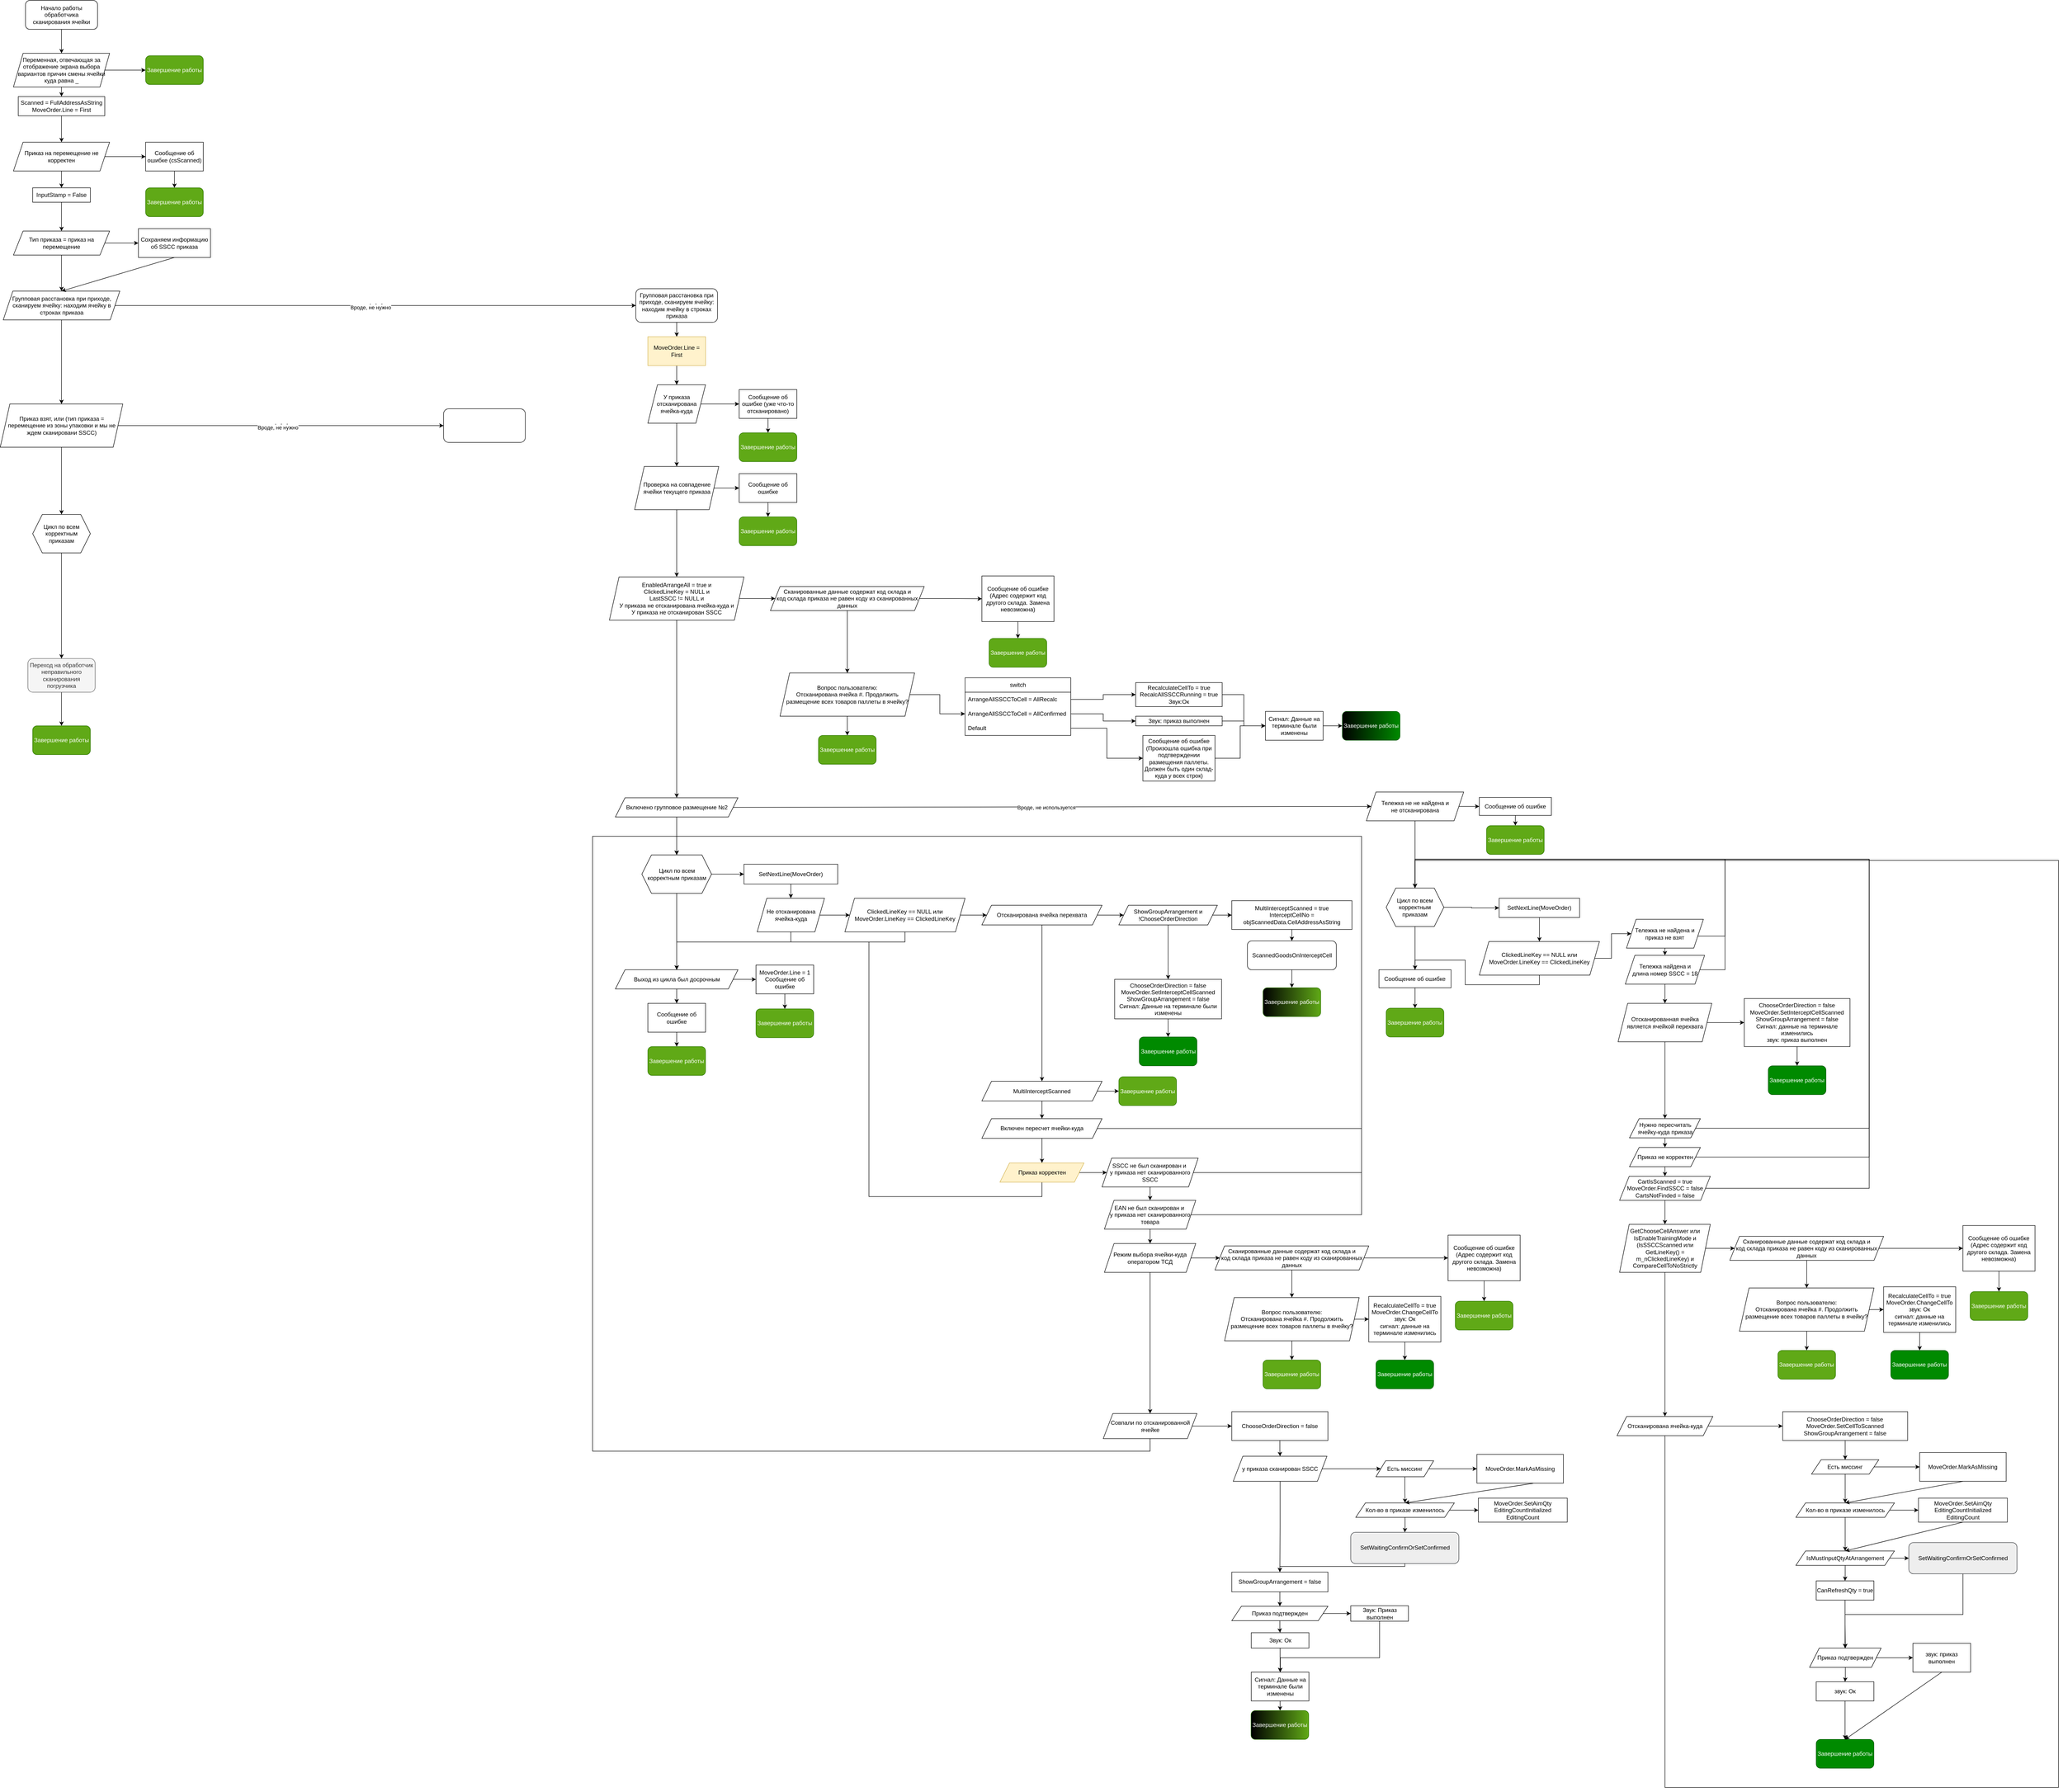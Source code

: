 <mxfile version="24.7.8">
  <diagram id="C5RBs43oDa-KdzZeNtuy" name="Page-1">
    <mxGraphModel dx="1678" dy="931" grid="1" gridSize="10" guides="1" tooltips="1" connect="1" arrows="1" fold="1" page="1" pageScale="10" pageWidth="827" pageHeight="1169" math="0" shadow="0">
      <root>
        <mxCell id="WIyWlLk6GJQsqaUBKTNV-0" />
        <mxCell id="WIyWlLk6GJQsqaUBKTNV-1" parent="WIyWlLk6GJQsqaUBKTNV-0" />
        <mxCell id="lhZ-Mh_XOBsZGG9vvXFF-29" value="" style="endArrow=classic;html=1;rounded=0;exitX=0.5;exitY=1;exitDx=0;exitDy=0;entryX=0.5;entryY=0;entryDx=0;entryDy=0;" edge="1" parent="WIyWlLk6GJQsqaUBKTNV-1" source="lhZ-Mh_XOBsZGG9vvXFF-119" target="lhZ-Mh_XOBsZGG9vvXFF-31">
          <mxGeometry width="50" height="50" relative="1" as="geometry">
            <mxPoint x="140.0" y="960" as="sourcePoint" />
            <mxPoint x="136.219" y="1060.008" as="targetPoint" />
          </mxGeometry>
        </mxCell>
        <mxCell id="lhZ-Mh_XOBsZGG9vvXFF-31" value="Цикл по всем корректным приказам" style="shape=hexagon;perimeter=hexagonPerimeter2;whiteSpace=wrap;html=1;fixedSize=1;" vertex="1" parent="WIyWlLk6GJQsqaUBKTNV-1">
          <mxGeometry x="85" y="1100" width="120" height="80" as="geometry" />
        </mxCell>
        <mxCell id="lhZ-Mh_XOBsZGG9vvXFF-32" value="" style="endArrow=classic;html=1;rounded=0;exitX=0.5;exitY=1;exitDx=0;exitDy=0;" edge="1" parent="WIyWlLk6GJQsqaUBKTNV-1" source="lhZ-Mh_XOBsZGG9vvXFF-31" target="lhZ-Mh_XOBsZGG9vvXFF-33">
          <mxGeometry width="50" height="50" relative="1" as="geometry">
            <mxPoint x="225" y="1420" as="sourcePoint" />
            <mxPoint x="275" y="1370" as="targetPoint" />
          </mxGeometry>
        </mxCell>
        <mxCell id="lhZ-Mh_XOBsZGG9vvXFF-131" style="edgeStyle=orthogonalEdgeStyle;rounded=0;orthogonalLoop=1;jettySize=auto;html=1;entryX=0.5;entryY=0;entryDx=0;entryDy=0;" edge="1" parent="WIyWlLk6GJQsqaUBKTNV-1" source="lhZ-Mh_XOBsZGG9vvXFF-33" target="lhZ-Mh_XOBsZGG9vvXFF-130">
          <mxGeometry relative="1" as="geometry" />
        </mxCell>
        <mxCell id="lhZ-Mh_XOBsZGG9vvXFF-33" value="Переход на обработчик неправильного сканирования погрузчика" style="rounded=1;whiteSpace=wrap;html=1;fillColor=#f5f5f5;fontColor=#333333;strokeColor=#666666;" vertex="1" parent="WIyWlLk6GJQsqaUBKTNV-1">
          <mxGeometry x="75" y="1400" width="140" height="70" as="geometry" />
        </mxCell>
        <mxCell id="lhZ-Mh_XOBsZGG9vvXFF-85" style="edgeStyle=orthogonalEdgeStyle;rounded=0;orthogonalLoop=1;jettySize=auto;html=1;entryX=0.5;entryY=0;entryDx=0;entryDy=0;" edge="1" parent="WIyWlLk6GJQsqaUBKTNV-1" source="lhZ-Mh_XOBsZGG9vvXFF-82" target="lhZ-Mh_XOBsZGG9vvXFF-84">
          <mxGeometry relative="1" as="geometry" />
        </mxCell>
        <mxCell id="lhZ-Mh_XOBsZGG9vvXFF-82" value="Сообщение об ошибке (уже что-то отсканировано)" style="rounded=0;whiteSpace=wrap;html=1;" vertex="1" parent="WIyWlLk6GJQsqaUBKTNV-1">
          <mxGeometry x="1555" y="840" width="120" height="60" as="geometry" />
        </mxCell>
        <mxCell id="lhZ-Mh_XOBsZGG9vvXFF-84" value="Завершение работы" style="rounded=1;whiteSpace=wrap;html=1;fillColor=#60a917;strokeColor=#2D7600;fontColor=#ffffff;" vertex="1" parent="WIyWlLk6GJQsqaUBKTNV-1">
          <mxGeometry x="1555" y="930" width="120" height="60" as="geometry" />
        </mxCell>
        <mxCell id="lhZ-Mh_XOBsZGG9vvXFF-89" style="edgeStyle=orthogonalEdgeStyle;rounded=0;orthogonalLoop=1;jettySize=auto;html=1;entryX=0.5;entryY=0;entryDx=0;entryDy=0;" edge="1" parent="WIyWlLk6GJQsqaUBKTNV-1" source="lhZ-Mh_XOBsZGG9vvXFF-86" target="lhZ-Mh_XOBsZGG9vvXFF-88">
          <mxGeometry relative="1" as="geometry" />
        </mxCell>
        <mxCell id="lhZ-Mh_XOBsZGG9vvXFF-86" value="Начало работы обработчика сканирования ячейки" style="rounded=1;whiteSpace=wrap;html=1;fontSize=12;glass=0;strokeWidth=1;shadow=0;" vertex="1" parent="WIyWlLk6GJQsqaUBKTNV-1">
          <mxGeometry x="70" y="30" width="150" height="60" as="geometry" />
        </mxCell>
        <mxCell id="lhZ-Mh_XOBsZGG9vvXFF-91" style="edgeStyle=orthogonalEdgeStyle;rounded=0;orthogonalLoop=1;jettySize=auto;html=1;entryX=0;entryY=0.5;entryDx=0;entryDy=0;" edge="1" parent="WIyWlLk6GJQsqaUBKTNV-1" source="lhZ-Mh_XOBsZGG9vvXFF-88" target="lhZ-Mh_XOBsZGG9vvXFF-90">
          <mxGeometry relative="1" as="geometry" />
        </mxCell>
        <mxCell id="lhZ-Mh_XOBsZGG9vvXFF-97" style="edgeStyle=orthogonalEdgeStyle;rounded=0;orthogonalLoop=1;jettySize=auto;html=1;entryX=0.5;entryY=0;entryDx=0;entryDy=0;" edge="1" parent="WIyWlLk6GJQsqaUBKTNV-1" source="lhZ-Mh_XOBsZGG9vvXFF-88" target="lhZ-Mh_XOBsZGG9vvXFF-95">
          <mxGeometry relative="1" as="geometry" />
        </mxCell>
        <mxCell id="lhZ-Mh_XOBsZGG9vvXFF-88" value="Переменная, отвечающая за отображение экрана выбора вариантов причин смены ячейки куда равна _" style="shape=parallelogram;perimeter=parallelogramPerimeter;whiteSpace=wrap;html=1;fixedSize=1;" vertex="1" parent="WIyWlLk6GJQsqaUBKTNV-1">
          <mxGeometry x="45" y="140" width="200" height="70" as="geometry" />
        </mxCell>
        <mxCell id="lhZ-Mh_XOBsZGG9vvXFF-90" value="Завершение работы" style="rounded=1;whiteSpace=wrap;html=1;fillColor=#60a917;strokeColor=#2D7600;fontColor=#ffffff;" vertex="1" parent="WIyWlLk6GJQsqaUBKTNV-1">
          <mxGeometry x="320" y="145" width="120" height="60" as="geometry" />
        </mxCell>
        <mxCell id="lhZ-Mh_XOBsZGG9vvXFF-99" style="edgeStyle=orthogonalEdgeStyle;rounded=0;orthogonalLoop=1;jettySize=auto;html=1;entryX=0.5;entryY=0;entryDx=0;entryDy=0;" edge="1" parent="WIyWlLk6GJQsqaUBKTNV-1" source="lhZ-Mh_XOBsZGG9vvXFF-95" target="lhZ-Mh_XOBsZGG9vvXFF-98">
          <mxGeometry relative="1" as="geometry" />
        </mxCell>
        <mxCell id="lhZ-Mh_XOBsZGG9vvXFF-95" value="Scanned = FullAddressAsString&lt;div&gt;MoveOrder.Line = First&lt;/div&gt;" style="rounded=0;whiteSpace=wrap;html=1;" vertex="1" parent="WIyWlLk6GJQsqaUBKTNV-1">
          <mxGeometry x="55" y="230" width="180" height="40" as="geometry" />
        </mxCell>
        <mxCell id="lhZ-Mh_XOBsZGG9vvXFF-103" style="edgeStyle=orthogonalEdgeStyle;rounded=0;orthogonalLoop=1;jettySize=auto;html=1;entryX=0;entryY=0.5;entryDx=0;entryDy=0;" edge="1" parent="WIyWlLk6GJQsqaUBKTNV-1" source="lhZ-Mh_XOBsZGG9vvXFF-98" target="lhZ-Mh_XOBsZGG9vvXFF-102">
          <mxGeometry relative="1" as="geometry" />
        </mxCell>
        <mxCell id="lhZ-Mh_XOBsZGG9vvXFF-112" style="edgeStyle=orthogonalEdgeStyle;rounded=0;orthogonalLoop=1;jettySize=auto;html=1;entryX=0.5;entryY=0;entryDx=0;entryDy=0;" edge="1" parent="WIyWlLk6GJQsqaUBKTNV-1" source="lhZ-Mh_XOBsZGG9vvXFF-98" target="lhZ-Mh_XOBsZGG9vvXFF-111">
          <mxGeometry relative="1" as="geometry" />
        </mxCell>
        <mxCell id="lhZ-Mh_XOBsZGG9vvXFF-98" value="&lt;span style=&quot;color: rgb(0, 0, 0); font-family: Helvetica; font-size: 12px; font-style: normal; font-variant-ligatures: normal; font-variant-caps: normal; font-weight: 400; letter-spacing: normal; orphans: 2; text-align: center; text-indent: 0px; text-transform: none; widows: 2; word-spacing: 0px; -webkit-text-stroke-width: 0px; white-space: normal; background-color: rgb(251, 251, 251); text-decoration-thickness: initial; text-decoration-style: initial; text-decoration-color: initial; display: inline !important; float: none;&quot;&gt;Приказ на перемещение не корректен&lt;/span&gt;" style="shape=parallelogram;perimeter=parallelogramPerimeter;whiteSpace=wrap;html=1;fixedSize=1;" vertex="1" parent="WIyWlLk6GJQsqaUBKTNV-1">
          <mxGeometry x="45" y="325" width="200" height="60" as="geometry" />
        </mxCell>
        <mxCell id="lhZ-Mh_XOBsZGG9vvXFF-100" value="Завершение работы" style="rounded=1;whiteSpace=wrap;html=1;fillColor=#60a917;strokeColor=#2D7600;fontColor=#ffffff;" vertex="1" parent="WIyWlLk6GJQsqaUBKTNV-1">
          <mxGeometry x="320" y="420" width="120" height="60" as="geometry" />
        </mxCell>
        <mxCell id="lhZ-Mh_XOBsZGG9vvXFF-104" style="edgeStyle=orthogonalEdgeStyle;rounded=0;orthogonalLoop=1;jettySize=auto;html=1;entryX=0.5;entryY=0;entryDx=0;entryDy=0;" edge="1" parent="WIyWlLk6GJQsqaUBKTNV-1" source="lhZ-Mh_XOBsZGG9vvXFF-102" target="lhZ-Mh_XOBsZGG9vvXFF-100">
          <mxGeometry relative="1" as="geometry" />
        </mxCell>
        <mxCell id="lhZ-Mh_XOBsZGG9vvXFF-102" value="Сообщение об ошибке (csScanned)" style="rounded=0;whiteSpace=wrap;html=1;" vertex="1" parent="WIyWlLk6GJQsqaUBKTNV-1">
          <mxGeometry x="320" y="325" width="120" height="60" as="geometry" />
        </mxCell>
        <mxCell id="lhZ-Mh_XOBsZGG9vvXFF-109" style="edgeStyle=orthogonalEdgeStyle;rounded=0;orthogonalLoop=1;jettySize=auto;html=1;entryX=0;entryY=0.5;entryDx=0;entryDy=0;" edge="1" parent="WIyWlLk6GJQsqaUBKTNV-1" source="lhZ-Mh_XOBsZGG9vvXFF-106" target="lhZ-Mh_XOBsZGG9vvXFF-108">
          <mxGeometry relative="1" as="geometry" />
        </mxCell>
        <mxCell id="lhZ-Mh_XOBsZGG9vvXFF-114" style="edgeStyle=orthogonalEdgeStyle;rounded=0;orthogonalLoop=1;jettySize=auto;html=1;entryX=0.5;entryY=0;entryDx=0;entryDy=0;" edge="1" parent="WIyWlLk6GJQsqaUBKTNV-1" source="lhZ-Mh_XOBsZGG9vvXFF-106" target="lhZ-Mh_XOBsZGG9vvXFF-110">
          <mxGeometry relative="1" as="geometry" />
        </mxCell>
        <mxCell id="lhZ-Mh_XOBsZGG9vvXFF-106" value="Тип приказа = приказ на перемещение" style="shape=parallelogram;perimeter=parallelogramPerimeter;whiteSpace=wrap;html=1;fixedSize=1;" vertex="1" parent="WIyWlLk6GJQsqaUBKTNV-1">
          <mxGeometry x="45" y="510" width="200" height="50" as="geometry" />
        </mxCell>
        <mxCell id="lhZ-Mh_XOBsZGG9vvXFF-108" value="Сохраняем информацию об SSCC приказа" style="rounded=0;whiteSpace=wrap;html=1;" vertex="1" parent="WIyWlLk6GJQsqaUBKTNV-1">
          <mxGeometry x="305" y="505" width="150" height="60" as="geometry" />
        </mxCell>
        <mxCell id="lhZ-Mh_XOBsZGG9vvXFF-122" style="edgeStyle=orthogonalEdgeStyle;rounded=0;orthogonalLoop=1;jettySize=auto;html=1;entryX=0.5;entryY=0;entryDx=0;entryDy=0;" edge="1" parent="WIyWlLk6GJQsqaUBKTNV-1" source="lhZ-Mh_XOBsZGG9vvXFF-110" target="lhZ-Mh_XOBsZGG9vvXFF-119">
          <mxGeometry relative="1" as="geometry" />
        </mxCell>
        <mxCell id="lhZ-Mh_XOBsZGG9vvXFF-110" value="Групповая расстановка при приходе, сканируем ячейку: находим ячейку в строках приказа" style="shape=parallelogram;perimeter=parallelogramPerimeter;whiteSpace=wrap;html=1;fixedSize=1;" vertex="1" parent="WIyWlLk6GJQsqaUBKTNV-1">
          <mxGeometry x="23.75" y="635" width="242.5" height="60" as="geometry" />
        </mxCell>
        <mxCell id="lhZ-Mh_XOBsZGG9vvXFF-113" style="edgeStyle=orthogonalEdgeStyle;rounded=0;orthogonalLoop=1;jettySize=auto;html=1;entryX=0.5;entryY=0;entryDx=0;entryDy=0;" edge="1" parent="WIyWlLk6GJQsqaUBKTNV-1" source="lhZ-Mh_XOBsZGG9vvXFF-111" target="lhZ-Mh_XOBsZGG9vvXFF-106">
          <mxGeometry relative="1" as="geometry" />
        </mxCell>
        <mxCell id="lhZ-Mh_XOBsZGG9vvXFF-111" value="InputStamp = False" style="rounded=0;whiteSpace=wrap;html=1;" vertex="1" parent="WIyWlLk6GJQsqaUBKTNV-1">
          <mxGeometry x="85" y="420" width="120" height="30" as="geometry" />
        </mxCell>
        <mxCell id="lhZ-Mh_XOBsZGG9vvXFF-116" value="" style="endArrow=classic;html=1;rounded=0;exitX=0.5;exitY=1;exitDx=0;exitDy=0;entryX=0.5;entryY=0;entryDx=0;entryDy=0;" edge="1" parent="WIyWlLk6GJQsqaUBKTNV-1" source="lhZ-Mh_XOBsZGG9vvXFF-108" target="lhZ-Mh_XOBsZGG9vvXFF-110">
          <mxGeometry width="50" height="50" relative="1" as="geometry">
            <mxPoint x="590" y="560" as="sourcePoint" />
            <mxPoint x="640" y="510" as="targetPoint" />
          </mxGeometry>
        </mxCell>
        <mxCell id="lhZ-Mh_XOBsZGG9vvXFF-128" style="edgeStyle=orthogonalEdgeStyle;rounded=0;orthogonalLoop=1;jettySize=auto;html=1;entryX=0.5;entryY=0;entryDx=0;entryDy=0;" edge="1" parent="WIyWlLk6GJQsqaUBKTNV-1" source="lhZ-Mh_XOBsZGG9vvXFF-117" target="lhZ-Mh_XOBsZGG9vvXFF-126">
          <mxGeometry relative="1" as="geometry" />
        </mxCell>
        <mxCell id="lhZ-Mh_XOBsZGG9vvXFF-117" value="Групповая расстановка при приходе, сканируем ячейку: находим ячейку в строках приказа" style="rounded=1;whiteSpace=wrap;html=1;" vertex="1" parent="WIyWlLk6GJQsqaUBKTNV-1">
          <mxGeometry x="1340" y="630" width="170" height="70" as="geometry" />
        </mxCell>
        <mxCell id="lhZ-Mh_XOBsZGG9vvXFF-119" value="Приказ взят, или (тип приказа = перемещение из зоны упаковки и мы не ждем сканировани SSCC)" style="shape=parallelogram;perimeter=parallelogramPerimeter;whiteSpace=wrap;html=1;fixedSize=1;" vertex="1" parent="WIyWlLk6GJQsqaUBKTNV-1">
          <mxGeometry x="17.5" y="870" width="255" height="90" as="geometry" />
        </mxCell>
        <mxCell id="lhZ-Mh_XOBsZGG9vvXFF-120" value="" style="rounded=1;whiteSpace=wrap;html=1;" vertex="1" parent="WIyWlLk6GJQsqaUBKTNV-1">
          <mxGeometry x="940" y="880" width="170" height="70" as="geometry" />
        </mxCell>
        <mxCell id="lhZ-Mh_XOBsZGG9vvXFF-125" style="edgeStyle=orthogonalEdgeStyle;rounded=0;orthogonalLoop=1;jettySize=auto;html=1;entryX=0;entryY=0.5;entryDx=0;entryDy=0;" edge="1" parent="WIyWlLk6GJQsqaUBKTNV-1" source="lhZ-Mh_XOBsZGG9vvXFF-123" target="lhZ-Mh_XOBsZGG9vvXFF-82">
          <mxGeometry relative="1" as="geometry" />
        </mxCell>
        <mxCell id="lhZ-Mh_XOBsZGG9vvXFF-133" style="edgeStyle=orthogonalEdgeStyle;rounded=0;orthogonalLoop=1;jettySize=auto;html=1;entryX=0.5;entryY=0;entryDx=0;entryDy=0;" edge="1" parent="WIyWlLk6GJQsqaUBKTNV-1" source="lhZ-Mh_XOBsZGG9vvXFF-123" target="lhZ-Mh_XOBsZGG9vvXFF-132">
          <mxGeometry relative="1" as="geometry" />
        </mxCell>
        <mxCell id="lhZ-Mh_XOBsZGG9vvXFF-123" value="У приказа отсканирована ячейка-куда" style="shape=parallelogram;perimeter=parallelogramPerimeter;whiteSpace=wrap;html=1;fixedSize=1;" vertex="1" parent="WIyWlLk6GJQsqaUBKTNV-1">
          <mxGeometry x="1365" y="830" width="120" height="80" as="geometry" />
        </mxCell>
        <mxCell id="lhZ-Mh_XOBsZGG9vvXFF-129" style="edgeStyle=orthogonalEdgeStyle;rounded=0;orthogonalLoop=1;jettySize=auto;html=1;entryX=0.5;entryY=0;entryDx=0;entryDy=0;" edge="1" parent="WIyWlLk6GJQsqaUBKTNV-1" source="lhZ-Mh_XOBsZGG9vvXFF-126" target="lhZ-Mh_XOBsZGG9vvXFF-123">
          <mxGeometry relative="1" as="geometry" />
        </mxCell>
        <mxCell id="lhZ-Mh_XOBsZGG9vvXFF-126" value="MoveOrder.Line = First" style="rounded=0;whiteSpace=wrap;html=1;fillColor=#fff2cc;strokeColor=#d6b656;" vertex="1" parent="WIyWlLk6GJQsqaUBKTNV-1">
          <mxGeometry x="1365" y="730" width="120" height="60" as="geometry" />
        </mxCell>
        <mxCell id="lhZ-Mh_XOBsZGG9vvXFF-130" value="Завершение работы" style="rounded=1;whiteSpace=wrap;html=1;fillColor=#60a917;strokeColor=#2D7600;fontColor=#ffffff;" vertex="1" parent="WIyWlLk6GJQsqaUBKTNV-1">
          <mxGeometry x="85" y="1540" width="120" height="60" as="geometry" />
        </mxCell>
        <mxCell id="lhZ-Mh_XOBsZGG9vvXFF-137" style="edgeStyle=orthogonalEdgeStyle;rounded=0;orthogonalLoop=1;jettySize=auto;html=1;entryX=0;entryY=0.5;entryDx=0;entryDy=0;" edge="1" parent="WIyWlLk6GJQsqaUBKTNV-1" source="lhZ-Mh_XOBsZGG9vvXFF-132" target="lhZ-Mh_XOBsZGG9vvXFF-135">
          <mxGeometry relative="1" as="geometry" />
        </mxCell>
        <mxCell id="lhZ-Mh_XOBsZGG9vvXFF-139" style="edgeStyle=orthogonalEdgeStyle;rounded=0;orthogonalLoop=1;jettySize=auto;html=1;entryX=0.5;entryY=0;entryDx=0;entryDy=0;" edge="1" parent="WIyWlLk6GJQsqaUBKTNV-1" source="lhZ-Mh_XOBsZGG9vvXFF-132" target="lhZ-Mh_XOBsZGG9vvXFF-138">
          <mxGeometry relative="1" as="geometry" />
        </mxCell>
        <mxCell id="lhZ-Mh_XOBsZGG9vvXFF-132" value="Проверка на совпадение ячейки текущего приказа" style="shape=parallelogram;perimeter=parallelogramPerimeter;whiteSpace=wrap;html=1;fixedSize=1;" vertex="1" parent="WIyWlLk6GJQsqaUBKTNV-1">
          <mxGeometry x="1337.5" y="1000" width="175" height="90" as="geometry" />
        </mxCell>
        <mxCell id="lhZ-Mh_XOBsZGG9vvXFF-134" style="edgeStyle=orthogonalEdgeStyle;rounded=0;orthogonalLoop=1;jettySize=auto;html=1;entryX=0.5;entryY=0;entryDx=0;entryDy=0;" edge="1" source="lhZ-Mh_XOBsZGG9vvXFF-135" target="lhZ-Mh_XOBsZGG9vvXFF-136" parent="WIyWlLk6GJQsqaUBKTNV-1">
          <mxGeometry relative="1" as="geometry" />
        </mxCell>
        <mxCell id="lhZ-Mh_XOBsZGG9vvXFF-135" value="Сообщение об ошибке" style="rounded=0;whiteSpace=wrap;html=1;" vertex="1" parent="WIyWlLk6GJQsqaUBKTNV-1">
          <mxGeometry x="1555" y="1015" width="120" height="60" as="geometry" />
        </mxCell>
        <mxCell id="lhZ-Mh_XOBsZGG9vvXFF-136" value="Завершение работы" style="rounded=1;whiteSpace=wrap;html=1;fillColor=#60a917;strokeColor=#2D7600;fontColor=#ffffff;" vertex="1" parent="WIyWlLk6GJQsqaUBKTNV-1">
          <mxGeometry x="1555" y="1105" width="120" height="60" as="geometry" />
        </mxCell>
        <mxCell id="lhZ-Mh_XOBsZGG9vvXFF-141" style="edgeStyle=orthogonalEdgeStyle;rounded=0;orthogonalLoop=1;jettySize=auto;html=1;entryX=0;entryY=0.5;entryDx=0;entryDy=0;" edge="1" parent="WIyWlLk6GJQsqaUBKTNV-1" source="lhZ-Mh_XOBsZGG9vvXFF-138" target="lhZ-Mh_XOBsZGG9vvXFF-140">
          <mxGeometry relative="1" as="geometry" />
        </mxCell>
        <mxCell id="lhZ-Mh_XOBsZGG9vvXFF-168" style="edgeStyle=orthogonalEdgeStyle;rounded=0;orthogonalLoop=1;jettySize=auto;html=1;entryX=0.5;entryY=0;entryDx=0;entryDy=0;" edge="1" parent="WIyWlLk6GJQsqaUBKTNV-1" source="lhZ-Mh_XOBsZGG9vvXFF-138" target="lhZ-Mh_XOBsZGG9vvXFF-167">
          <mxGeometry relative="1" as="geometry" />
        </mxCell>
        <mxCell id="lhZ-Mh_XOBsZGG9vvXFF-138" value="EnabledArrangeAll = true и&lt;div&gt;ClickedLineKey = NULL и&lt;/div&gt;&lt;div&gt;LastSSCC != NULL и&lt;/div&gt;&lt;div&gt;У приказа не отсканирована ячейка-куда и&lt;/div&gt;&lt;div&gt;У приказа не отсканирован SSCC&lt;/div&gt;" style="shape=parallelogram;perimeter=parallelogramPerimeter;whiteSpace=wrap;html=1;fixedSize=1;" vertex="1" parent="WIyWlLk6GJQsqaUBKTNV-1">
          <mxGeometry x="1285" y="1230" width="280" height="90" as="geometry" />
        </mxCell>
        <mxCell id="lhZ-Mh_XOBsZGG9vvXFF-145" style="edgeStyle=orthogonalEdgeStyle;rounded=0;orthogonalLoop=1;jettySize=auto;html=1;entryX=0;entryY=0.5;entryDx=0;entryDy=0;" edge="1" parent="WIyWlLk6GJQsqaUBKTNV-1" source="lhZ-Mh_XOBsZGG9vvXFF-140" target="lhZ-Mh_XOBsZGG9vvXFF-143">
          <mxGeometry relative="1" as="geometry" />
        </mxCell>
        <mxCell id="lhZ-Mh_XOBsZGG9vvXFF-147" style="edgeStyle=orthogonalEdgeStyle;rounded=0;orthogonalLoop=1;jettySize=auto;html=1;entryX=0.5;entryY=0;entryDx=0;entryDy=0;" edge="1" parent="WIyWlLk6GJQsqaUBKTNV-1" source="lhZ-Mh_XOBsZGG9vvXFF-140" target="lhZ-Mh_XOBsZGG9vvXFF-146">
          <mxGeometry relative="1" as="geometry" />
        </mxCell>
        <mxCell id="lhZ-Mh_XOBsZGG9vvXFF-140" value="Сканированные данные содержат код склада и&lt;div&gt;&lt;div&gt;код склада приказа не равен коду из сканированных данных&lt;/div&gt;&lt;/div&gt;" style="shape=parallelogram;perimeter=parallelogramPerimeter;whiteSpace=wrap;html=1;fixedSize=1;" vertex="1" parent="WIyWlLk6GJQsqaUBKTNV-1">
          <mxGeometry x="1620" y="1250" width="320" height="50" as="geometry" />
        </mxCell>
        <mxCell id="lhZ-Mh_XOBsZGG9vvXFF-142" style="edgeStyle=orthogonalEdgeStyle;rounded=0;orthogonalLoop=1;jettySize=auto;html=1;entryX=0.5;entryY=0;entryDx=0;entryDy=0;" edge="1" source="lhZ-Mh_XOBsZGG9vvXFF-143" target="lhZ-Mh_XOBsZGG9vvXFF-144" parent="WIyWlLk6GJQsqaUBKTNV-1">
          <mxGeometry relative="1" as="geometry" />
        </mxCell>
        <mxCell id="lhZ-Mh_XOBsZGG9vvXFF-143" value="Сообщение об ошибке (Адрес содержит код другого склада. Замена невозможна)" style="rounded=0;whiteSpace=wrap;html=1;" vertex="1" parent="WIyWlLk6GJQsqaUBKTNV-1">
          <mxGeometry x="2060" y="1228" width="150" height="95" as="geometry" />
        </mxCell>
        <mxCell id="lhZ-Mh_XOBsZGG9vvXFF-144" value="Завершение работы" style="rounded=1;whiteSpace=wrap;html=1;fillColor=#60a917;strokeColor=#2D7600;fontColor=#ffffff;" vertex="1" parent="WIyWlLk6GJQsqaUBKTNV-1">
          <mxGeometry x="2075" y="1358" width="120" height="60" as="geometry" />
        </mxCell>
        <mxCell id="lhZ-Mh_XOBsZGG9vvXFF-149" style="edgeStyle=orthogonalEdgeStyle;rounded=0;orthogonalLoop=1;jettySize=auto;html=1;entryX=0.5;entryY=0;entryDx=0;entryDy=0;" edge="1" parent="WIyWlLk6GJQsqaUBKTNV-1" source="lhZ-Mh_XOBsZGG9vvXFF-146" target="lhZ-Mh_XOBsZGG9vvXFF-148">
          <mxGeometry relative="1" as="geometry" />
        </mxCell>
        <mxCell id="lhZ-Mh_XOBsZGG9vvXFF-154" style="edgeStyle=orthogonalEdgeStyle;rounded=0;orthogonalLoop=1;jettySize=auto;html=1;exitX=1;exitY=0.5;exitDx=0;exitDy=0;entryX=0;entryY=0.5;entryDx=0;entryDy=0;" edge="1" parent="WIyWlLk6GJQsqaUBKTNV-1" source="lhZ-Mh_XOBsZGG9vvXFF-146" target="lhZ-Mh_XOBsZGG9vvXFF-152">
          <mxGeometry relative="1" as="geometry" />
        </mxCell>
        <mxCell id="lhZ-Mh_XOBsZGG9vvXFF-146" value="Вопрос пользователю:&lt;div&gt;Отсканирована ячейка #. Продолжить размещение всех товаров паллеты в ячейку?&lt;br&gt;&lt;/div&gt;" style="shape=parallelogram;perimeter=parallelogramPerimeter;whiteSpace=wrap;html=1;fixedSize=1;" vertex="1" parent="WIyWlLk6GJQsqaUBKTNV-1">
          <mxGeometry x="1640" y="1430" width="280" height="90" as="geometry" />
        </mxCell>
        <mxCell id="lhZ-Mh_XOBsZGG9vvXFF-148" value="Завершение работы" style="rounded=1;whiteSpace=wrap;html=1;fillColor=#60a917;strokeColor=#2D7600;fontColor=#ffffff;" vertex="1" parent="WIyWlLk6GJQsqaUBKTNV-1">
          <mxGeometry x="1720" y="1560" width="120" height="60" as="geometry" />
        </mxCell>
        <mxCell id="lhZ-Mh_XOBsZGG9vvXFF-150" value="switch" style="swimlane;fontStyle=0;childLayout=stackLayout;horizontal=1;startSize=30;horizontalStack=0;resizeParent=1;resizeParentMax=0;resizeLast=0;collapsible=1;marginBottom=0;whiteSpace=wrap;html=1;" vertex="1" parent="WIyWlLk6GJQsqaUBKTNV-1">
          <mxGeometry x="2025" y="1440" width="220" height="120" as="geometry" />
        </mxCell>
        <mxCell id="lhZ-Mh_XOBsZGG9vvXFF-151" value="ArrangeAllSSCCToCell = AllRecalc" style="text;strokeColor=none;fillColor=none;align=left;verticalAlign=middle;spacingLeft=4;spacingRight=4;overflow=hidden;points=[[0,0.5],[1,0.5]];portConstraint=eastwest;rotatable=0;whiteSpace=wrap;html=1;" vertex="1" parent="lhZ-Mh_XOBsZGG9vvXFF-150">
          <mxGeometry y="30" width="220" height="30" as="geometry" />
        </mxCell>
        <mxCell id="lhZ-Mh_XOBsZGG9vvXFF-152" value="ArrangeAllSSCCToCell = AllConfirmed" style="text;strokeColor=none;fillColor=none;align=left;verticalAlign=middle;spacingLeft=4;spacingRight=4;overflow=hidden;points=[[0,0.5],[1,0.5]];portConstraint=eastwest;rotatable=0;whiteSpace=wrap;html=1;" vertex="1" parent="lhZ-Mh_XOBsZGG9vvXFF-150">
          <mxGeometry y="60" width="220" height="30" as="geometry" />
        </mxCell>
        <mxCell id="lhZ-Mh_XOBsZGG9vvXFF-153" value="Default" style="text;strokeColor=none;fillColor=none;align=left;verticalAlign=middle;spacingLeft=4;spacingRight=4;overflow=hidden;points=[[0,0.5],[1,0.5]];portConstraint=eastwest;rotatable=0;whiteSpace=wrap;html=1;" vertex="1" parent="lhZ-Mh_XOBsZGG9vvXFF-150">
          <mxGeometry y="90" width="220" height="30" as="geometry" />
        </mxCell>
        <mxCell id="lhZ-Mh_XOBsZGG9vvXFF-164" style="edgeStyle=orthogonalEdgeStyle;rounded=0;orthogonalLoop=1;jettySize=auto;html=1;exitX=1;exitY=0.5;exitDx=0;exitDy=0;entryX=0;entryY=0.5;entryDx=0;entryDy=0;" edge="1" parent="WIyWlLk6GJQsqaUBKTNV-1" source="lhZ-Mh_XOBsZGG9vvXFF-155" target="lhZ-Mh_XOBsZGG9vvXFF-162">
          <mxGeometry relative="1" as="geometry" />
        </mxCell>
        <mxCell id="lhZ-Mh_XOBsZGG9vvXFF-155" value="RecalculateCellTo = true&lt;div&gt;RecalcAllSSCCRunning = true&lt;br&gt;&lt;/div&gt;&lt;div&gt;Звук:Ок&lt;/div&gt;" style="rounded=0;whiteSpace=wrap;html=1;" vertex="1" parent="WIyWlLk6GJQsqaUBKTNV-1">
          <mxGeometry x="2380" y="1450" width="180" height="50" as="geometry" />
        </mxCell>
        <mxCell id="lhZ-Mh_XOBsZGG9vvXFF-165" style="edgeStyle=orthogonalEdgeStyle;rounded=0;orthogonalLoop=1;jettySize=auto;html=1;entryX=0;entryY=0.5;entryDx=0;entryDy=0;" edge="1" parent="WIyWlLk6GJQsqaUBKTNV-1" source="lhZ-Mh_XOBsZGG9vvXFF-156" target="lhZ-Mh_XOBsZGG9vvXFF-162">
          <mxGeometry relative="1" as="geometry" />
        </mxCell>
        <mxCell id="lhZ-Mh_XOBsZGG9vvXFF-156" value="&lt;div&gt;Звук: приказ выполнен&lt;/div&gt;" style="rounded=0;whiteSpace=wrap;html=1;" vertex="1" parent="WIyWlLk6GJQsqaUBKTNV-1">
          <mxGeometry x="2380" y="1520" width="180" height="20" as="geometry" />
        </mxCell>
        <mxCell id="lhZ-Mh_XOBsZGG9vvXFF-166" style="edgeStyle=orthogonalEdgeStyle;rounded=0;orthogonalLoop=1;jettySize=auto;html=1;entryX=0;entryY=0.5;entryDx=0;entryDy=0;" edge="1" parent="WIyWlLk6GJQsqaUBKTNV-1" source="lhZ-Mh_XOBsZGG9vvXFF-157" target="lhZ-Mh_XOBsZGG9vvXFF-162">
          <mxGeometry relative="1" as="geometry" />
        </mxCell>
        <mxCell id="lhZ-Mh_XOBsZGG9vvXFF-157" value="Сообщение об ошибке (Произошла ошибка при подтверждении размещения паллеты. Должен быть один склад-куда у всех строк)" style="rounded=0;whiteSpace=wrap;html=1;" vertex="1" parent="WIyWlLk6GJQsqaUBKTNV-1">
          <mxGeometry x="2395" y="1560" width="150" height="95" as="geometry" />
        </mxCell>
        <mxCell id="lhZ-Mh_XOBsZGG9vvXFF-158" style="edgeStyle=orthogonalEdgeStyle;rounded=0;orthogonalLoop=1;jettySize=auto;html=1;entryX=0;entryY=0.5;entryDx=0;entryDy=0;" edge="1" parent="WIyWlLk6GJQsqaUBKTNV-1" source="lhZ-Mh_XOBsZGG9vvXFF-151" target="lhZ-Mh_XOBsZGG9vvXFF-155">
          <mxGeometry relative="1" as="geometry" />
        </mxCell>
        <mxCell id="lhZ-Mh_XOBsZGG9vvXFF-159" style="edgeStyle=orthogonalEdgeStyle;rounded=0;orthogonalLoop=1;jettySize=auto;html=1;entryX=0;entryY=0.5;entryDx=0;entryDy=0;" edge="1" parent="WIyWlLk6GJQsqaUBKTNV-1" source="lhZ-Mh_XOBsZGG9vvXFF-152" target="lhZ-Mh_XOBsZGG9vvXFF-156">
          <mxGeometry relative="1" as="geometry" />
        </mxCell>
        <mxCell id="lhZ-Mh_XOBsZGG9vvXFF-160" style="edgeStyle=orthogonalEdgeStyle;rounded=0;orthogonalLoop=1;jettySize=auto;html=1;entryX=0;entryY=0.5;entryDx=0;entryDy=0;" edge="1" parent="WIyWlLk6GJQsqaUBKTNV-1" source="lhZ-Mh_XOBsZGG9vvXFF-153" target="lhZ-Mh_XOBsZGG9vvXFF-157">
          <mxGeometry relative="1" as="geometry" />
        </mxCell>
        <mxCell id="lhZ-Mh_XOBsZGG9vvXFF-161" value="Завершение работы" style="rounded=1;whiteSpace=wrap;html=1;fillColor=#008a00;strokeColor=#005700;fontColor=#ffffff;gradientColor=default;gradientDirection=west;" vertex="1" parent="WIyWlLk6GJQsqaUBKTNV-1">
          <mxGeometry x="2810" y="1510" width="120" height="60" as="geometry" />
        </mxCell>
        <mxCell id="lhZ-Mh_XOBsZGG9vvXFF-163" style="edgeStyle=orthogonalEdgeStyle;rounded=0;orthogonalLoop=1;jettySize=auto;html=1;entryX=0;entryY=0.5;entryDx=0;entryDy=0;" edge="1" parent="WIyWlLk6GJQsqaUBKTNV-1" source="lhZ-Mh_XOBsZGG9vvXFF-162" target="lhZ-Mh_XOBsZGG9vvXFF-161">
          <mxGeometry relative="1" as="geometry" />
        </mxCell>
        <mxCell id="lhZ-Mh_XOBsZGG9vvXFF-162" value="Сигнал: Данные на терминале были изменены" style="rounded=0;whiteSpace=wrap;html=1;" vertex="1" parent="WIyWlLk6GJQsqaUBKTNV-1">
          <mxGeometry x="2650" y="1510" width="120" height="60" as="geometry" />
        </mxCell>
        <mxCell id="lhZ-Mh_XOBsZGG9vvXFF-294" style="edgeStyle=orthogonalEdgeStyle;rounded=0;orthogonalLoop=1;jettySize=auto;html=1;" edge="1" parent="WIyWlLk6GJQsqaUBKTNV-1" source="lhZ-Mh_XOBsZGG9vvXFF-167" target="lhZ-Mh_XOBsZGG9vvXFF-293">
          <mxGeometry relative="1" as="geometry" />
        </mxCell>
        <mxCell id="lhZ-Mh_XOBsZGG9vvXFF-167" value="Включено групповое размещение №2" style="shape=parallelogram;perimeter=parallelogramPerimeter;whiteSpace=wrap;html=1;fixedSize=1;" vertex="1" parent="WIyWlLk6GJQsqaUBKTNV-1">
          <mxGeometry x="1297.5" y="1689.75" width="255" height="40" as="geometry" />
        </mxCell>
        <mxCell id="lhZ-Mh_XOBsZGG9vvXFF-172" style="edgeStyle=orthogonalEdgeStyle;rounded=0;orthogonalLoop=1;jettySize=auto;html=1;exitX=1;exitY=0.5;exitDx=0;exitDy=0;entryX=0;entryY=0.5;entryDx=0;entryDy=0;" edge="1" parent="WIyWlLk6GJQsqaUBKTNV-1" source="lhZ-Mh_XOBsZGG9vvXFF-169" target="lhZ-Mh_XOBsZGG9vvXFF-171">
          <mxGeometry relative="1" as="geometry" />
        </mxCell>
        <mxCell id="lhZ-Mh_XOBsZGG9vvXFF-176" style="edgeStyle=orthogonalEdgeStyle;rounded=0;orthogonalLoop=1;jettySize=auto;html=1;entryX=0.5;entryY=0;entryDx=0;entryDy=0;" edge="1" parent="WIyWlLk6GJQsqaUBKTNV-1" source="lhZ-Mh_XOBsZGG9vvXFF-169" target="lhZ-Mh_XOBsZGG9vvXFF-175">
          <mxGeometry relative="1" as="geometry" />
        </mxCell>
        <mxCell id="lhZ-Mh_XOBsZGG9vvXFF-169" value="Тележка не не найдена и&lt;div&gt;не отсканирована&lt;/div&gt;" style="shape=parallelogram;perimeter=parallelogramPerimeter;whiteSpace=wrap;html=1;fixedSize=1;" vertex="1" parent="WIyWlLk6GJQsqaUBKTNV-1">
          <mxGeometry x="2860" y="1677.75" width="202.5" height="60" as="geometry" />
        </mxCell>
        <mxCell id="lhZ-Mh_XOBsZGG9vvXFF-174" style="edgeStyle=orthogonalEdgeStyle;rounded=0;orthogonalLoop=1;jettySize=auto;html=1;entryX=0.5;entryY=0;entryDx=0;entryDy=0;" edge="1" parent="WIyWlLk6GJQsqaUBKTNV-1" source="lhZ-Mh_XOBsZGG9vvXFF-171" target="lhZ-Mh_XOBsZGG9vvXFF-173">
          <mxGeometry relative="1" as="geometry" />
        </mxCell>
        <mxCell id="lhZ-Mh_XOBsZGG9vvXFF-171" value="Сообщение об ошибке" style="rounded=0;whiteSpace=wrap;html=1;" vertex="1" parent="WIyWlLk6GJQsqaUBKTNV-1">
          <mxGeometry x="3095" y="1689" width="150" height="37.5" as="geometry" />
        </mxCell>
        <mxCell id="lhZ-Mh_XOBsZGG9vvXFF-173" value="Завершение работы" style="rounded=1;whiteSpace=wrap;html=1;fillColor=#60a917;strokeColor=#2D7600;fontColor=#ffffff;" vertex="1" parent="WIyWlLk6GJQsqaUBKTNV-1">
          <mxGeometry x="3110" y="1747.75" width="120" height="60" as="geometry" />
        </mxCell>
        <mxCell id="lhZ-Mh_XOBsZGG9vvXFF-181" style="edgeStyle=orthogonalEdgeStyle;rounded=0;orthogonalLoop=1;jettySize=auto;html=1;entryX=0.5;entryY=0;entryDx=0;entryDy=0;" edge="1" parent="WIyWlLk6GJQsqaUBKTNV-1" source="lhZ-Mh_XOBsZGG9vvXFF-175" target="lhZ-Mh_XOBsZGG9vvXFF-179">
          <mxGeometry relative="1" as="geometry" />
        </mxCell>
        <mxCell id="lhZ-Mh_XOBsZGG9vvXFF-190" style="edgeStyle=orthogonalEdgeStyle;rounded=0;orthogonalLoop=1;jettySize=auto;html=1;entryX=0;entryY=0.5;entryDx=0;entryDy=0;" edge="1" parent="WIyWlLk6GJQsqaUBKTNV-1" source="lhZ-Mh_XOBsZGG9vvXFF-175" target="lhZ-Mh_XOBsZGG9vvXFF-177">
          <mxGeometry relative="1" as="geometry" />
        </mxCell>
        <mxCell id="lhZ-Mh_XOBsZGG9vvXFF-175" value="Цикл по всем корректным приказам" style="shape=hexagon;perimeter=hexagonPerimeter2;whiteSpace=wrap;html=1;fixedSize=1;" vertex="1" parent="WIyWlLk6GJQsqaUBKTNV-1">
          <mxGeometry x="2901.25" y="1877.75" width="120" height="80" as="geometry" />
        </mxCell>
        <mxCell id="lhZ-Mh_XOBsZGG9vvXFF-184" style="edgeStyle=orthogonalEdgeStyle;rounded=0;orthogonalLoop=1;jettySize=auto;html=1;entryX=0.5;entryY=0;entryDx=0;entryDy=0;" edge="1" parent="WIyWlLk6GJQsqaUBKTNV-1" source="lhZ-Mh_XOBsZGG9vvXFF-177" target="lhZ-Mh_XOBsZGG9vvXFF-183">
          <mxGeometry relative="1" as="geometry" />
        </mxCell>
        <mxCell id="lhZ-Mh_XOBsZGG9vvXFF-177" value="SetNextLine(MoveOrder)" style="rounded=0;whiteSpace=wrap;html=1;" vertex="1" parent="WIyWlLk6GJQsqaUBKTNV-1">
          <mxGeometry x="3136.25" y="1899" width="167.5" height="40" as="geometry" />
        </mxCell>
        <mxCell id="lhZ-Mh_XOBsZGG9vvXFF-182" style="edgeStyle=orthogonalEdgeStyle;rounded=0;orthogonalLoop=1;jettySize=auto;html=1;entryX=0.5;entryY=0;entryDx=0;entryDy=0;" edge="1" parent="WIyWlLk6GJQsqaUBKTNV-1" source="lhZ-Mh_XOBsZGG9vvXFF-179" target="lhZ-Mh_XOBsZGG9vvXFF-180">
          <mxGeometry relative="1" as="geometry" />
        </mxCell>
        <mxCell id="lhZ-Mh_XOBsZGG9vvXFF-179" value="Сообщение об ошибке" style="rounded=0;whiteSpace=wrap;html=1;" vertex="1" parent="WIyWlLk6GJQsqaUBKTNV-1">
          <mxGeometry x="2886.25" y="2047.75" width="150" height="37.5" as="geometry" />
        </mxCell>
        <mxCell id="lhZ-Mh_XOBsZGG9vvXFF-180" value="Завершение работы" style="rounded=1;whiteSpace=wrap;html=1;fillColor=#60a917;strokeColor=#2D7600;fontColor=#ffffff;" vertex="1" parent="WIyWlLk6GJQsqaUBKTNV-1">
          <mxGeometry x="2901.25" y="2127.75" width="120" height="60" as="geometry" />
        </mxCell>
        <mxCell id="lhZ-Mh_XOBsZGG9vvXFF-189" style="edgeStyle=orthogonalEdgeStyle;rounded=0;orthogonalLoop=1;jettySize=auto;html=1;exitX=0.5;exitY=1;exitDx=0;exitDy=0;entryX=0.5;entryY=0;entryDx=0;entryDy=0;" edge="1" parent="WIyWlLk6GJQsqaUBKTNV-1" source="lhZ-Mh_XOBsZGG9vvXFF-183" target="lhZ-Mh_XOBsZGG9vvXFF-179">
          <mxGeometry relative="1" as="geometry" />
        </mxCell>
        <mxCell id="lhZ-Mh_XOBsZGG9vvXFF-193" style="edgeStyle=orthogonalEdgeStyle;rounded=0;orthogonalLoop=1;jettySize=auto;html=1;exitX=1;exitY=0.5;exitDx=0;exitDy=0;entryX=0;entryY=0.5;entryDx=0;entryDy=0;" edge="1" parent="WIyWlLk6GJQsqaUBKTNV-1" source="lhZ-Mh_XOBsZGG9vvXFF-183" target="lhZ-Mh_XOBsZGG9vvXFF-191">
          <mxGeometry relative="1" as="geometry">
            <Array as="points">
              <mxPoint x="3370" y="2024" />
              <mxPoint x="3370" y="1973" />
            </Array>
          </mxGeometry>
        </mxCell>
        <mxCell id="lhZ-Mh_XOBsZGG9vvXFF-183" value="ClickedLineKey == NULL или&lt;div&gt;MoveOrder.LineKey == ClickedLineKey&lt;/div&gt;" style="shape=parallelogram;perimeter=parallelogramPerimeter;whiteSpace=wrap;html=1;fixedSize=1;" vertex="1" parent="WIyWlLk6GJQsqaUBKTNV-1">
          <mxGeometry x="3095" y="1989" width="250" height="70" as="geometry" />
        </mxCell>
        <mxCell id="lhZ-Mh_XOBsZGG9vvXFF-192" style="edgeStyle=orthogonalEdgeStyle;rounded=0;orthogonalLoop=1;jettySize=auto;html=1;entryX=0.5;entryY=0;entryDx=0;entryDy=0;" edge="1" parent="WIyWlLk6GJQsqaUBKTNV-1" source="lhZ-Mh_XOBsZGG9vvXFF-191" target="lhZ-Mh_XOBsZGG9vvXFF-175">
          <mxGeometry relative="1" as="geometry">
            <mxPoint x="3446.25" y="1817.75" as="targetPoint" />
            <Array as="points">
              <mxPoint x="3606.25" y="1977.75" />
              <mxPoint x="3606.25" y="1817.75" />
              <mxPoint x="2961.25" y="1817.75" />
            </Array>
          </mxGeometry>
        </mxCell>
        <mxCell id="lhZ-Mh_XOBsZGG9vvXFF-196" style="edgeStyle=orthogonalEdgeStyle;rounded=0;orthogonalLoop=1;jettySize=auto;html=1;exitX=0.5;exitY=1;exitDx=0;exitDy=0;entryX=0.5;entryY=0;entryDx=0;entryDy=0;" edge="1" parent="WIyWlLk6GJQsqaUBKTNV-1" source="lhZ-Mh_XOBsZGG9vvXFF-191" target="lhZ-Mh_XOBsZGG9vvXFF-194">
          <mxGeometry relative="1" as="geometry" />
        </mxCell>
        <mxCell id="lhZ-Mh_XOBsZGG9vvXFF-191" value="Тележка не найдена и&lt;div&gt;приказ не взят&lt;/div&gt;" style="shape=parallelogram;perimeter=parallelogramPerimeter;whiteSpace=wrap;html=1;fixedSize=1;" vertex="1" parent="WIyWlLk6GJQsqaUBKTNV-1">
          <mxGeometry x="3401.25" y="1942.75" width="160" height="60" as="geometry" />
        </mxCell>
        <mxCell id="lhZ-Mh_XOBsZGG9vvXFF-195" style="edgeStyle=orthogonalEdgeStyle;rounded=0;orthogonalLoop=1;jettySize=auto;html=1;exitX=1;exitY=0.5;exitDx=0;exitDy=0;entryX=0.5;entryY=0;entryDx=0;entryDy=0;" edge="1" parent="WIyWlLk6GJQsqaUBKTNV-1" source="lhZ-Mh_XOBsZGG9vvXFF-194" target="lhZ-Mh_XOBsZGG9vvXFF-175">
          <mxGeometry relative="1" as="geometry">
            <mxPoint x="2966.25" y="1817.75" as="targetPoint" />
            <Array as="points">
              <mxPoint x="3606.25" y="2047.75" />
              <mxPoint x="3606.25" y="1817.75" />
              <mxPoint x="2961.25" y="1817.75" />
            </Array>
          </mxGeometry>
        </mxCell>
        <mxCell id="lhZ-Mh_XOBsZGG9vvXFF-198" style="edgeStyle=orthogonalEdgeStyle;rounded=0;orthogonalLoop=1;jettySize=auto;html=1;entryX=0.5;entryY=0;entryDx=0;entryDy=0;" edge="1" parent="WIyWlLk6GJQsqaUBKTNV-1" source="lhZ-Mh_XOBsZGG9vvXFF-194" target="lhZ-Mh_XOBsZGG9vvXFF-197">
          <mxGeometry relative="1" as="geometry" />
        </mxCell>
        <mxCell id="lhZ-Mh_XOBsZGG9vvXFF-194" value="Тележка найдена и&lt;div&gt;длина номер SSCC = 18&lt;/div&gt;" style="shape=parallelogram;perimeter=parallelogramPerimeter;whiteSpace=wrap;html=1;fixedSize=1;" vertex="1" parent="WIyWlLk6GJQsqaUBKTNV-1">
          <mxGeometry x="3398.75" y="2017.75" width="165" height="60" as="geometry" />
        </mxCell>
        <mxCell id="lhZ-Mh_XOBsZGG9vvXFF-200" style="edgeStyle=orthogonalEdgeStyle;rounded=0;orthogonalLoop=1;jettySize=auto;html=1;entryX=0;entryY=0.5;entryDx=0;entryDy=0;" edge="1" parent="WIyWlLk6GJQsqaUBKTNV-1" source="lhZ-Mh_XOBsZGG9vvXFF-197" target="lhZ-Mh_XOBsZGG9vvXFF-199">
          <mxGeometry relative="1" as="geometry" />
        </mxCell>
        <mxCell id="lhZ-Mh_XOBsZGG9vvXFF-204" style="edgeStyle=orthogonalEdgeStyle;rounded=0;orthogonalLoop=1;jettySize=auto;html=1;entryX=0.5;entryY=0;entryDx=0;entryDy=0;" edge="1" parent="WIyWlLk6GJQsqaUBKTNV-1" source="lhZ-Mh_XOBsZGG9vvXFF-197" target="lhZ-Mh_XOBsZGG9vvXFF-203">
          <mxGeometry relative="1" as="geometry" />
        </mxCell>
        <mxCell id="lhZ-Mh_XOBsZGG9vvXFF-197" value="Отсканированная ячейка является ячейкой перехвата" style="shape=parallelogram;perimeter=parallelogramPerimeter;whiteSpace=wrap;html=1;fixedSize=1;" vertex="1" parent="WIyWlLk6GJQsqaUBKTNV-1">
          <mxGeometry x="3383.75" y="2117.75" width="195" height="80" as="geometry" />
        </mxCell>
        <mxCell id="lhZ-Mh_XOBsZGG9vvXFF-202" style="edgeStyle=orthogonalEdgeStyle;rounded=0;orthogonalLoop=1;jettySize=auto;html=1;entryX=0.5;entryY=0;entryDx=0;entryDy=0;" edge="1" parent="WIyWlLk6GJQsqaUBKTNV-1" source="lhZ-Mh_XOBsZGG9vvXFF-199" target="lhZ-Mh_XOBsZGG9vvXFF-201">
          <mxGeometry relative="1" as="geometry" />
        </mxCell>
        <mxCell id="lhZ-Mh_XOBsZGG9vvXFF-199" value="ChooseOrderDirection = false&lt;div&gt;MoveOrder.SetInterceptCellScanned&lt;br&gt;&lt;/div&gt;&lt;div&gt;ShowGroupArrangement = false&lt;br&gt;&lt;/div&gt;&lt;div&gt;Сигнал: данные на терминале изменились&lt;/div&gt;&lt;div&gt;звук: приказ выполнен&lt;/div&gt;" style="rounded=0;whiteSpace=wrap;html=1;" vertex="1" parent="WIyWlLk6GJQsqaUBKTNV-1">
          <mxGeometry x="3646.25" y="2107.75" width="220" height="100" as="geometry" />
        </mxCell>
        <mxCell id="lhZ-Mh_XOBsZGG9vvXFF-201" value="Завершение работы" style="rounded=1;whiteSpace=wrap;html=1;fillColor=#008a00;strokeColor=#005700;fontColor=#ffffff;" vertex="1" parent="WIyWlLk6GJQsqaUBKTNV-1">
          <mxGeometry x="3696.25" y="2247.75" width="120" height="60" as="geometry" />
        </mxCell>
        <mxCell id="lhZ-Mh_XOBsZGG9vvXFF-207" style="edgeStyle=orthogonalEdgeStyle;rounded=0;orthogonalLoop=1;jettySize=auto;html=1;entryX=0.5;entryY=0;entryDx=0;entryDy=0;" edge="1" parent="WIyWlLk6GJQsqaUBKTNV-1" source="lhZ-Mh_XOBsZGG9vvXFF-203" target="lhZ-Mh_XOBsZGG9vvXFF-175">
          <mxGeometry relative="1" as="geometry">
            <mxPoint x="2956.25" y="1817.75" as="targetPoint" />
            <Array as="points">
              <mxPoint x="3906.25" y="2377.75" />
              <mxPoint x="3906.25" y="1817.75" />
              <mxPoint x="2961.25" y="1817.75" />
            </Array>
          </mxGeometry>
        </mxCell>
        <mxCell id="lhZ-Mh_XOBsZGG9vvXFF-209" style="edgeStyle=orthogonalEdgeStyle;rounded=0;orthogonalLoop=1;jettySize=auto;html=1;exitX=0.5;exitY=1;exitDx=0;exitDy=0;entryX=0.5;entryY=0;entryDx=0;entryDy=0;" edge="1" parent="WIyWlLk6GJQsqaUBKTNV-1" source="lhZ-Mh_XOBsZGG9vvXFF-203" target="lhZ-Mh_XOBsZGG9vvXFF-208">
          <mxGeometry relative="1" as="geometry" />
        </mxCell>
        <mxCell id="lhZ-Mh_XOBsZGG9vvXFF-203" value="Нужно пересчитать ячейку-куда приказа" style="shape=parallelogram;perimeter=parallelogramPerimeter;whiteSpace=wrap;html=1;fixedSize=1;" vertex="1" parent="WIyWlLk6GJQsqaUBKTNV-1">
          <mxGeometry x="3407.51" y="2357.75" width="147.5" height="40" as="geometry" />
        </mxCell>
        <mxCell id="lhZ-Mh_XOBsZGG9vvXFF-210" style="edgeStyle=orthogonalEdgeStyle;rounded=0;orthogonalLoop=1;jettySize=auto;html=1;exitX=1;exitY=0.5;exitDx=0;exitDy=0;entryX=0.5;entryY=0;entryDx=0;entryDy=0;" edge="1" parent="WIyWlLk6GJQsqaUBKTNV-1" source="lhZ-Mh_XOBsZGG9vvXFF-208" target="lhZ-Mh_XOBsZGG9vvXFF-175">
          <mxGeometry relative="1" as="geometry">
            <mxPoint x="2956.25" y="1817.75" as="targetPoint" />
            <Array as="points">
              <mxPoint x="3906.25" y="2437.75" />
              <mxPoint x="3906.25" y="1817.75" />
              <mxPoint x="2961.25" y="1817.75" />
            </Array>
          </mxGeometry>
        </mxCell>
        <mxCell id="lhZ-Mh_XOBsZGG9vvXFF-212" style="edgeStyle=orthogonalEdgeStyle;rounded=0;orthogonalLoop=1;jettySize=auto;html=1;entryX=0.5;entryY=0;entryDx=0;entryDy=0;" edge="1" parent="WIyWlLk6GJQsqaUBKTNV-1" source="lhZ-Mh_XOBsZGG9vvXFF-208" target="lhZ-Mh_XOBsZGG9vvXFF-211">
          <mxGeometry relative="1" as="geometry" />
        </mxCell>
        <mxCell id="lhZ-Mh_XOBsZGG9vvXFF-208" value="Приказ не корректен" style="shape=parallelogram;perimeter=parallelogramPerimeter;whiteSpace=wrap;html=1;fixedSize=1;" vertex="1" parent="WIyWlLk6GJQsqaUBKTNV-1">
          <mxGeometry x="3407.51" y="2417.75" width="147.5" height="40" as="geometry" />
        </mxCell>
        <mxCell id="lhZ-Mh_XOBsZGG9vvXFF-213" style="edgeStyle=orthogonalEdgeStyle;rounded=0;orthogonalLoop=1;jettySize=auto;html=1;entryX=0.5;entryY=0;entryDx=0;entryDy=0;" edge="1" parent="WIyWlLk6GJQsqaUBKTNV-1" source="lhZ-Mh_XOBsZGG9vvXFF-211" target="lhZ-Mh_XOBsZGG9vvXFF-175">
          <mxGeometry relative="1" as="geometry">
            <mxPoint x="2966.25" y="1817.75" as="targetPoint" />
            <Array as="points">
              <mxPoint x="3906.25" y="2502.75" />
              <mxPoint x="3906.25" y="1817.75" />
              <mxPoint x="2961.25" y="1817.75" />
            </Array>
          </mxGeometry>
        </mxCell>
        <mxCell id="lhZ-Mh_XOBsZGG9vvXFF-216" style="edgeStyle=orthogonalEdgeStyle;rounded=0;orthogonalLoop=1;jettySize=auto;html=1;entryX=0.5;entryY=0;entryDx=0;entryDy=0;" edge="1" parent="WIyWlLk6GJQsqaUBKTNV-1" source="lhZ-Mh_XOBsZGG9vvXFF-211" target="lhZ-Mh_XOBsZGG9vvXFF-215">
          <mxGeometry relative="1" as="geometry" />
        </mxCell>
        <mxCell id="lhZ-Mh_XOBsZGG9vvXFF-211" value="CartIsScanned = true&lt;div&gt;MoveOrder.FindSSCC = false&lt;br&gt;&lt;/div&gt;&lt;div&gt;CartsNotFinded = false&lt;/div&gt;" style="shape=parallelogram;perimeter=parallelogramPerimeter;whiteSpace=wrap;html=1;fixedSize=1;" vertex="1" parent="WIyWlLk6GJQsqaUBKTNV-1">
          <mxGeometry x="3386.88" y="2477.75" width="188.75" height="50" as="geometry" />
        </mxCell>
        <mxCell id="lhZ-Mh_XOBsZGG9vvXFF-246" style="edgeStyle=orthogonalEdgeStyle;rounded=0;orthogonalLoop=1;jettySize=auto;html=1;entryX=0;entryY=0.5;entryDx=0;entryDy=0;" edge="1" parent="WIyWlLk6GJQsqaUBKTNV-1" source="lhZ-Mh_XOBsZGG9vvXFF-215" target="lhZ-Mh_XOBsZGG9vvXFF-245">
          <mxGeometry relative="1" as="geometry" />
        </mxCell>
        <mxCell id="lhZ-Mh_XOBsZGG9vvXFF-255" style="edgeStyle=orthogonalEdgeStyle;rounded=0;orthogonalLoop=1;jettySize=auto;html=1;exitX=0.5;exitY=1;exitDx=0;exitDy=0;entryX=0.5;entryY=0;entryDx=0;entryDy=0;" edge="1" parent="WIyWlLk6GJQsqaUBKTNV-1" source="lhZ-Mh_XOBsZGG9vvXFF-215" target="lhZ-Mh_XOBsZGG9vvXFF-254">
          <mxGeometry relative="1" as="geometry" />
        </mxCell>
        <mxCell id="lhZ-Mh_XOBsZGG9vvXFF-215" value="GetChooseCellAnswer или&lt;div&gt;IsEnableTrainingMode и&lt;br&gt;&lt;/div&gt;&lt;div&gt;(IsSSCCScanned или&lt;/div&gt;&lt;div&gt;&lt;span style=&quot;background-color: initial;&quot;&gt;GetLineKey() = m_nClickedLineKey&lt;/span&gt;&lt;span style=&quot;background-color: initial;&quot;&gt;) и&lt;/span&gt;&lt;br&gt;&lt;/div&gt;&lt;div&gt;&lt;span style=&quot;background-color: initial;&quot;&gt;CompareCellToNoStrictly&lt;/span&gt;&lt;/div&gt;" style="shape=parallelogram;perimeter=parallelogramPerimeter;whiteSpace=wrap;html=1;fixedSize=1;" vertex="1" parent="WIyWlLk6GJQsqaUBKTNV-1">
          <mxGeometry x="3386.88" y="2577.75" width="188.75" height="100" as="geometry" />
        </mxCell>
        <mxCell id="lhZ-Mh_XOBsZGG9vvXFF-222" style="edgeStyle=orthogonalEdgeStyle;rounded=0;orthogonalLoop=1;jettySize=auto;html=1;entryX=0.5;entryY=0;entryDx=0;entryDy=0;" edge="1" source="lhZ-Mh_XOBsZGG9vvXFF-223" target="lhZ-Mh_XOBsZGG9vvXFF-224" parent="WIyWlLk6GJQsqaUBKTNV-1">
          <mxGeometry relative="1" as="geometry" />
        </mxCell>
        <mxCell id="lhZ-Mh_XOBsZGG9vvXFF-223" value="Сообщение об ошибке (Адрес содержит код другого склада. Замена невозможна)" style="rounded=0;whiteSpace=wrap;html=1;" vertex="1" parent="WIyWlLk6GJQsqaUBKTNV-1">
          <mxGeometry x="4101.25" y="2580.25" width="150" height="95" as="geometry" />
        </mxCell>
        <mxCell id="lhZ-Mh_XOBsZGG9vvXFF-224" value="Завершение работы" style="rounded=1;whiteSpace=wrap;html=1;fillColor=#60a917;strokeColor=#2D7600;fontColor=#ffffff;" vertex="1" parent="WIyWlLk6GJQsqaUBKTNV-1">
          <mxGeometry x="4116.25" y="2717.75" width="120" height="60" as="geometry" />
        </mxCell>
        <mxCell id="lhZ-Mh_XOBsZGG9vvXFF-225" style="edgeStyle=orthogonalEdgeStyle;rounded=0;orthogonalLoop=1;jettySize=auto;html=1;entryX=0.5;entryY=0;entryDx=0;entryDy=0;" edge="1" source="lhZ-Mh_XOBsZGG9vvXFF-227" target="lhZ-Mh_XOBsZGG9vvXFF-228" parent="WIyWlLk6GJQsqaUBKTNV-1">
          <mxGeometry relative="1" as="geometry" />
        </mxCell>
        <mxCell id="lhZ-Mh_XOBsZGG9vvXFF-251" style="edgeStyle=orthogonalEdgeStyle;rounded=0;orthogonalLoop=1;jettySize=auto;html=1;exitX=1;exitY=0.5;exitDx=0;exitDy=0;entryX=0;entryY=0.5;entryDx=0;entryDy=0;" edge="1" parent="WIyWlLk6GJQsqaUBKTNV-1" source="lhZ-Mh_XOBsZGG9vvXFF-227" target="lhZ-Mh_XOBsZGG9vvXFF-250">
          <mxGeometry relative="1" as="geometry" />
        </mxCell>
        <mxCell id="lhZ-Mh_XOBsZGG9vvXFF-227" value="Вопрос пользователю:&lt;div&gt;Отсканирована ячейка #. Продолжить размещение всех товаров паллеты в ячейку?&lt;br&gt;&lt;/div&gt;" style="shape=parallelogram;perimeter=parallelogramPerimeter;whiteSpace=wrap;html=1;fixedSize=1;" vertex="1" parent="WIyWlLk6GJQsqaUBKTNV-1">
          <mxGeometry x="3636.25" y="2710.25" width="280" height="90" as="geometry" />
        </mxCell>
        <mxCell id="lhZ-Mh_XOBsZGG9vvXFF-228" value="Завершение работы" style="rounded=1;whiteSpace=wrap;html=1;fillColor=#60a917;strokeColor=#2D7600;fontColor=#ffffff;" vertex="1" parent="WIyWlLk6GJQsqaUBKTNV-1">
          <mxGeometry x="3716.25" y="2840.25" width="120" height="60" as="geometry" />
        </mxCell>
        <mxCell id="lhZ-Mh_XOBsZGG9vvXFF-248" style="edgeStyle=orthogonalEdgeStyle;rounded=0;orthogonalLoop=1;jettySize=auto;html=1;exitX=1;exitY=0.5;exitDx=0;exitDy=0;entryX=0;entryY=0.5;entryDx=0;entryDy=0;" edge="1" parent="WIyWlLk6GJQsqaUBKTNV-1" source="lhZ-Mh_XOBsZGG9vvXFF-245" target="lhZ-Mh_XOBsZGG9vvXFF-223">
          <mxGeometry relative="1" as="geometry" />
        </mxCell>
        <mxCell id="lhZ-Mh_XOBsZGG9vvXFF-249" style="edgeStyle=orthogonalEdgeStyle;rounded=0;orthogonalLoop=1;jettySize=auto;html=1;entryX=0.5;entryY=0;entryDx=0;entryDy=0;" edge="1" parent="WIyWlLk6GJQsqaUBKTNV-1" source="lhZ-Mh_XOBsZGG9vvXFF-245" target="lhZ-Mh_XOBsZGG9vvXFF-227">
          <mxGeometry relative="1" as="geometry" />
        </mxCell>
        <mxCell id="lhZ-Mh_XOBsZGG9vvXFF-245" value="Сканированные данные содержат код склада и&lt;div&gt;&lt;div&gt;код склада приказа не равен коду из сканированных данных&lt;/div&gt;&lt;/div&gt;" style="shape=parallelogram;perimeter=parallelogramPerimeter;whiteSpace=wrap;html=1;fixedSize=1;" vertex="1" parent="WIyWlLk6GJQsqaUBKTNV-1">
          <mxGeometry x="3616.25" y="2602.75" width="320" height="50" as="geometry" />
        </mxCell>
        <mxCell id="lhZ-Mh_XOBsZGG9vvXFF-253" style="edgeStyle=orthogonalEdgeStyle;rounded=0;orthogonalLoop=1;jettySize=auto;html=1;entryX=0.5;entryY=0;entryDx=0;entryDy=0;" edge="1" parent="WIyWlLk6GJQsqaUBKTNV-1" source="lhZ-Mh_XOBsZGG9vvXFF-250" target="lhZ-Mh_XOBsZGG9vvXFF-252">
          <mxGeometry relative="1" as="geometry" />
        </mxCell>
        <mxCell id="lhZ-Mh_XOBsZGG9vvXFF-250" value="RecalculateCellTo = true&lt;div&gt;MoveOrder.ChangeCellTo&lt;br&gt;&lt;/div&gt;&lt;div&gt;звук: Ок&lt;/div&gt;&lt;div&gt;сигнал: данные на терминале изменились&lt;/div&gt;" style="rounded=0;whiteSpace=wrap;html=1;" vertex="1" parent="WIyWlLk6GJQsqaUBKTNV-1">
          <mxGeometry x="3936.25" y="2707.75" width="150" height="95" as="geometry" />
        </mxCell>
        <mxCell id="lhZ-Mh_XOBsZGG9vvXFF-252" value="Завершение работы" style="rounded=1;whiteSpace=wrap;html=1;fillColor=#008a00;strokeColor=#005700;fontColor=#ffffff;" vertex="1" parent="WIyWlLk6GJQsqaUBKTNV-1">
          <mxGeometry x="3951.25" y="2840.25" width="120" height="60" as="geometry" />
        </mxCell>
        <mxCell id="lhZ-Mh_XOBsZGG9vvXFF-256" style="edgeStyle=orthogonalEdgeStyle;rounded=0;orthogonalLoop=1;jettySize=auto;html=1;exitX=0.5;exitY=1;exitDx=0;exitDy=0;" edge="1" parent="WIyWlLk6GJQsqaUBKTNV-1" source="lhZ-Mh_XOBsZGG9vvXFF-254" target="lhZ-Mh_XOBsZGG9vvXFF-175">
          <mxGeometry relative="1" as="geometry">
            <mxPoint x="2961" y="1880" as="targetPoint" />
            <mxPoint x="3386.25" y="3367.75" as="sourcePoint" />
            <Array as="points">
              <mxPoint x="3481" y="3750" />
              <mxPoint x="4300" y="3750" />
              <mxPoint x="4300" y="1820" />
              <mxPoint x="2961" y="1820" />
            </Array>
          </mxGeometry>
        </mxCell>
        <mxCell id="lhZ-Mh_XOBsZGG9vvXFF-258" style="edgeStyle=orthogonalEdgeStyle;rounded=0;orthogonalLoop=1;jettySize=auto;html=1;exitX=1;exitY=0.5;exitDx=0;exitDy=0;entryX=0;entryY=0.5;entryDx=0;entryDy=0;" edge="1" parent="WIyWlLk6GJQsqaUBKTNV-1" source="lhZ-Mh_XOBsZGG9vvXFF-254" target="lhZ-Mh_XOBsZGG9vvXFF-257">
          <mxGeometry relative="1" as="geometry" />
        </mxCell>
        <mxCell id="lhZ-Mh_XOBsZGG9vvXFF-254" value="Отсканирована ячейка-куда" style="shape=parallelogram;perimeter=parallelogramPerimeter;whiteSpace=wrap;html=1;fixedSize=1;" vertex="1" parent="WIyWlLk6GJQsqaUBKTNV-1">
          <mxGeometry x="3381.57" y="2977.75" width="199.37" height="40" as="geometry" />
        </mxCell>
        <mxCell id="lhZ-Mh_XOBsZGG9vvXFF-260" style="edgeStyle=orthogonalEdgeStyle;rounded=0;orthogonalLoop=1;jettySize=auto;html=1;" edge="1" parent="WIyWlLk6GJQsqaUBKTNV-1" source="lhZ-Mh_XOBsZGG9vvXFF-257" target="lhZ-Mh_XOBsZGG9vvXFF-259">
          <mxGeometry relative="1" as="geometry" />
        </mxCell>
        <mxCell id="lhZ-Mh_XOBsZGG9vvXFF-257" value="ChooseOrderDirection = false&lt;div&gt;MoveOrder.SetCellToScanned&lt;br&gt;&lt;/div&gt;&lt;div&gt;ShowGroupArrangement = false&lt;br&gt;&lt;/div&gt;" style="rounded=0;whiteSpace=wrap;html=1;" vertex="1" parent="WIyWlLk6GJQsqaUBKTNV-1">
          <mxGeometry x="3726.25" y="2967.75" width="260" height="60" as="geometry" />
        </mxCell>
        <mxCell id="lhZ-Mh_XOBsZGG9vvXFF-262" style="edgeStyle=orthogonalEdgeStyle;rounded=0;orthogonalLoop=1;jettySize=auto;html=1;exitX=1;exitY=0.5;exitDx=0;exitDy=0;entryX=0;entryY=0.5;entryDx=0;entryDy=0;" edge="1" parent="WIyWlLk6GJQsqaUBKTNV-1" source="lhZ-Mh_XOBsZGG9vvXFF-259" target="lhZ-Mh_XOBsZGG9vvXFF-261">
          <mxGeometry relative="1" as="geometry" />
        </mxCell>
        <mxCell id="lhZ-Mh_XOBsZGG9vvXFF-267" style="edgeStyle=orthogonalEdgeStyle;rounded=0;orthogonalLoop=1;jettySize=auto;html=1;entryX=0.5;entryY=0;entryDx=0;entryDy=0;" edge="1" parent="WIyWlLk6GJQsqaUBKTNV-1" source="lhZ-Mh_XOBsZGG9vvXFF-259" target="lhZ-Mh_XOBsZGG9vvXFF-263">
          <mxGeometry relative="1" as="geometry" />
        </mxCell>
        <mxCell id="lhZ-Mh_XOBsZGG9vvXFF-259" value="Есть миссинг" style="shape=parallelogram;perimeter=parallelogramPerimeter;whiteSpace=wrap;html=1;fixedSize=1;" vertex="1" parent="WIyWlLk6GJQsqaUBKTNV-1">
          <mxGeometry x="3786.25" y="3067.75" width="140" height="30" as="geometry" />
        </mxCell>
        <mxCell id="lhZ-Mh_XOBsZGG9vvXFF-261" value="MoveOrder.MarkAsMissing" style="rounded=0;whiteSpace=wrap;html=1;" vertex="1" parent="WIyWlLk6GJQsqaUBKTNV-1">
          <mxGeometry x="4011.25" y="3052.75" width="180" height="60" as="geometry" />
        </mxCell>
        <mxCell id="lhZ-Mh_XOBsZGG9vvXFF-269" style="edgeStyle=orthogonalEdgeStyle;rounded=0;orthogonalLoop=1;jettySize=auto;html=1;entryX=0;entryY=0.5;entryDx=0;entryDy=0;" edge="1" parent="WIyWlLk6GJQsqaUBKTNV-1" source="lhZ-Mh_XOBsZGG9vvXFF-263" target="lhZ-Mh_XOBsZGG9vvXFF-268">
          <mxGeometry relative="1" as="geometry" />
        </mxCell>
        <mxCell id="lhZ-Mh_XOBsZGG9vvXFF-273" style="edgeStyle=orthogonalEdgeStyle;rounded=0;orthogonalLoop=1;jettySize=auto;html=1;entryX=0.5;entryY=0;entryDx=0;entryDy=0;" edge="1" parent="WIyWlLk6GJQsqaUBKTNV-1" source="lhZ-Mh_XOBsZGG9vvXFF-263" target="lhZ-Mh_XOBsZGG9vvXFF-270">
          <mxGeometry relative="1" as="geometry" />
        </mxCell>
        <mxCell id="lhZ-Mh_XOBsZGG9vvXFF-263" value="Кол-во в приказе изменилось" style="shape=parallelogram;perimeter=parallelogramPerimeter;whiteSpace=wrap;html=1;fixedSize=1;" vertex="1" parent="WIyWlLk6GJQsqaUBKTNV-1">
          <mxGeometry x="3753.75" y="3157.75" width="205" height="30" as="geometry" />
        </mxCell>
        <mxCell id="lhZ-Mh_XOBsZGG9vvXFF-264" value="" style="endArrow=classic;html=1;rounded=0;entryX=0.5;entryY=0;entryDx=0;entryDy=0;exitX=0.5;exitY=1;exitDx=0;exitDy=0;" edge="1" parent="WIyWlLk6GJQsqaUBKTNV-1" source="lhZ-Mh_XOBsZGG9vvXFF-261" target="lhZ-Mh_XOBsZGG9vvXFF-263">
          <mxGeometry width="50" height="50" relative="1" as="geometry">
            <mxPoint x="3476.25" y="3167.75" as="sourcePoint" />
            <mxPoint x="3526.25" y="3117.75" as="targetPoint" />
          </mxGeometry>
        </mxCell>
        <mxCell id="lhZ-Mh_XOBsZGG9vvXFF-268" value="MoveOrder.SetAimQty&lt;div&gt;EditingCountInitialized&lt;br&gt;&lt;/div&gt;&lt;div&gt;EditingCount&lt;br&gt;&lt;/div&gt;" style="rounded=0;whiteSpace=wrap;html=1;" vertex="1" parent="WIyWlLk6GJQsqaUBKTNV-1">
          <mxGeometry x="4008.75" y="3147.75" width="185" height="50" as="geometry" />
        </mxCell>
        <mxCell id="lhZ-Mh_XOBsZGG9vvXFF-277" style="edgeStyle=orthogonalEdgeStyle;rounded=0;orthogonalLoop=1;jettySize=auto;html=1;entryX=0;entryY=0.5;entryDx=0;entryDy=0;" edge="1" parent="WIyWlLk6GJQsqaUBKTNV-1" source="lhZ-Mh_XOBsZGG9vvXFF-270" target="lhZ-Mh_XOBsZGG9vvXFF-276">
          <mxGeometry relative="1" as="geometry" />
        </mxCell>
        <mxCell id="lhZ-Mh_XOBsZGG9vvXFF-341" style="edgeStyle=orthogonalEdgeStyle;rounded=0;orthogonalLoop=1;jettySize=auto;html=1;" edge="1" parent="WIyWlLk6GJQsqaUBKTNV-1" source="lhZ-Mh_XOBsZGG9vvXFF-270" target="lhZ-Mh_XOBsZGG9vvXFF-340">
          <mxGeometry relative="1" as="geometry" />
        </mxCell>
        <mxCell id="lhZ-Mh_XOBsZGG9vvXFF-270" value="IsMustInputQtyAtArrangement" style="shape=parallelogram;perimeter=parallelogramPerimeter;whiteSpace=wrap;html=1;fixedSize=1;" vertex="1" parent="WIyWlLk6GJQsqaUBKTNV-1">
          <mxGeometry x="3753.75" y="3257.75" width="205" height="30" as="geometry" />
        </mxCell>
        <mxCell id="lhZ-Mh_XOBsZGG9vvXFF-275" value="" style="endArrow=classic;html=1;rounded=0;exitX=0.5;exitY=1;exitDx=0;exitDy=0;entryX=0.5;entryY=0;entryDx=0;entryDy=0;" edge="1" parent="WIyWlLk6GJQsqaUBKTNV-1" source="lhZ-Mh_XOBsZGG9vvXFF-268" target="lhZ-Mh_XOBsZGG9vvXFF-270">
          <mxGeometry width="50" height="50" relative="1" as="geometry">
            <mxPoint x="3476.25" y="3167.75" as="sourcePoint" />
            <mxPoint x="3526.25" y="3117.75" as="targetPoint" />
          </mxGeometry>
        </mxCell>
        <mxCell id="lhZ-Mh_XOBsZGG9vvXFF-339" style="edgeStyle=orthogonalEdgeStyle;rounded=0;orthogonalLoop=1;jettySize=auto;html=1;" edge="1" parent="WIyWlLk6GJQsqaUBKTNV-1" source="lhZ-Mh_XOBsZGG9vvXFF-276" target="lhZ-Mh_XOBsZGG9vvXFF-280">
          <mxGeometry relative="1" as="geometry">
            <Array as="points">
              <mxPoint x="4101" y="3390" />
              <mxPoint x="3856" y="3390" />
            </Array>
          </mxGeometry>
        </mxCell>
        <mxCell id="lhZ-Mh_XOBsZGG9vvXFF-276" value="SetWaitingConfirmOrSetConfirmed" style="rounded=1;whiteSpace=wrap;html=1;fillColor=#eeeeee;strokeColor=#36393d;" vertex="1" parent="WIyWlLk6GJQsqaUBKTNV-1">
          <mxGeometry x="3988.75" y="3240.25" width="225" height="65" as="geometry" />
        </mxCell>
        <mxCell id="lhZ-Mh_XOBsZGG9vvXFF-279" value="звук: приказ выполнен" style="rounded=0;whiteSpace=wrap;html=1;" vertex="1" parent="WIyWlLk6GJQsqaUBKTNV-1">
          <mxGeometry x="3997.25" y="3450" width="120" height="60" as="geometry" />
        </mxCell>
        <mxCell id="lhZ-Mh_XOBsZGG9vvXFF-282" style="edgeStyle=orthogonalEdgeStyle;rounded=0;orthogonalLoop=1;jettySize=auto;html=1;entryX=0;entryY=0.5;entryDx=0;entryDy=0;" edge="1" parent="WIyWlLk6GJQsqaUBKTNV-1" source="lhZ-Mh_XOBsZGG9vvXFF-280" target="lhZ-Mh_XOBsZGG9vvXFF-279">
          <mxGeometry relative="1" as="geometry" />
        </mxCell>
        <mxCell id="lhZ-Mh_XOBsZGG9vvXFF-284" style="edgeStyle=orthogonalEdgeStyle;rounded=0;orthogonalLoop=1;jettySize=auto;html=1;entryX=0.5;entryY=0;entryDx=0;entryDy=0;" edge="1" parent="WIyWlLk6GJQsqaUBKTNV-1" source="lhZ-Mh_XOBsZGG9vvXFF-280" target="lhZ-Mh_XOBsZGG9vvXFF-283">
          <mxGeometry relative="1" as="geometry" />
        </mxCell>
        <mxCell id="lhZ-Mh_XOBsZGG9vvXFF-280" value="Приказ подтвержден" style="shape=parallelogram;perimeter=parallelogramPerimeter;whiteSpace=wrap;html=1;fixedSize=1;" vertex="1" parent="WIyWlLk6GJQsqaUBKTNV-1">
          <mxGeometry x="3782.25" y="3460" width="148.74" height="40" as="geometry" />
        </mxCell>
        <mxCell id="lhZ-Mh_XOBsZGG9vvXFF-287" style="edgeStyle=orthogonalEdgeStyle;rounded=0;orthogonalLoop=1;jettySize=auto;html=1;entryX=0.5;entryY=0;entryDx=0;entryDy=0;" edge="1" parent="WIyWlLk6GJQsqaUBKTNV-1" source="lhZ-Mh_XOBsZGG9vvXFF-283" target="lhZ-Mh_XOBsZGG9vvXFF-286">
          <mxGeometry relative="1" as="geometry" />
        </mxCell>
        <mxCell id="lhZ-Mh_XOBsZGG9vvXFF-283" value="звук: Ок" style="rounded=0;whiteSpace=wrap;html=1;" vertex="1" parent="WIyWlLk6GJQsqaUBKTNV-1">
          <mxGeometry x="3795.99" y="3530" width="120" height="40" as="geometry" />
        </mxCell>
        <mxCell id="lhZ-Mh_XOBsZGG9vvXFF-286" value="Завершение работы" style="rounded=1;whiteSpace=wrap;html=1;fillColor=#008a00;strokeColor=#005700;fontColor=#ffffff;" vertex="1" parent="WIyWlLk6GJQsqaUBKTNV-1">
          <mxGeometry x="3795.99" y="3650" width="120" height="60" as="geometry" />
        </mxCell>
        <mxCell id="lhZ-Mh_XOBsZGG9vvXFF-288" value="" style="endArrow=classic;html=1;rounded=0;exitX=0.5;exitY=1;exitDx=0;exitDy=0;entryX=0.5;entryY=0;entryDx=0;entryDy=0;" edge="1" parent="WIyWlLk6GJQsqaUBKTNV-1" source="lhZ-Mh_XOBsZGG9vvXFF-279" target="lhZ-Mh_XOBsZGG9vvXFF-286">
          <mxGeometry width="50" height="50" relative="1" as="geometry">
            <mxPoint x="3597.25" y="3370" as="sourcePoint" />
            <mxPoint x="3647.25" y="3320" as="targetPoint" />
          </mxGeometry>
        </mxCell>
        <mxCell id="lhZ-Mh_XOBsZGG9vvXFF-290" value="" style="endArrow=classic;html=1;rounded=0;exitX=1;exitY=0.5;exitDx=0;exitDy=0;entryX=0;entryY=0.5;entryDx=0;entryDy=0;" edge="1" parent="WIyWlLk6GJQsqaUBKTNV-1" source="lhZ-Mh_XOBsZGG9vvXFF-167" target="lhZ-Mh_XOBsZGG9vvXFF-169">
          <mxGeometry relative="1" as="geometry">
            <mxPoint x="1470" y="1800" as="sourcePoint" />
            <mxPoint x="1570" y="1800" as="targetPoint" />
          </mxGeometry>
        </mxCell>
        <mxCell id="lhZ-Mh_XOBsZGG9vvXFF-291" value="Label" style="edgeLabel;resizable=0;html=1;;align=center;verticalAlign=middle;" connectable="0" vertex="1" parent="lhZ-Mh_XOBsZGG9vvXFF-290">
          <mxGeometry relative="1" as="geometry" />
        </mxCell>
        <mxCell id="lhZ-Mh_XOBsZGG9vvXFF-292" value="Вроде, не используется" style="edgeLabel;html=1;align=center;verticalAlign=middle;resizable=0;points=[];" vertex="1" connectable="0" parent="lhZ-Mh_XOBsZGG9vvXFF-290">
          <mxGeometry x="-0.02" y="-1" relative="1" as="geometry">
            <mxPoint x="1" as="offset" />
          </mxGeometry>
        </mxCell>
        <mxCell id="lhZ-Mh_XOBsZGG9vvXFF-296" style="edgeStyle=orthogonalEdgeStyle;rounded=0;orthogonalLoop=1;jettySize=auto;html=1;" edge="1" parent="WIyWlLk6GJQsqaUBKTNV-1" source="lhZ-Mh_XOBsZGG9vvXFF-293" target="lhZ-Mh_XOBsZGG9vvXFF-295">
          <mxGeometry relative="1" as="geometry" />
        </mxCell>
        <mxCell id="lhZ-Mh_XOBsZGG9vvXFF-301" style="edgeStyle=orthogonalEdgeStyle;rounded=0;orthogonalLoop=1;jettySize=auto;html=1;" edge="1" parent="WIyWlLk6GJQsqaUBKTNV-1" source="lhZ-Mh_XOBsZGG9vvXFF-293" target="lhZ-Mh_XOBsZGG9vvXFF-300">
          <mxGeometry relative="1" as="geometry" />
        </mxCell>
        <mxCell id="lhZ-Mh_XOBsZGG9vvXFF-293" value="Цикл по всем корректным приказам" style="shape=hexagon;perimeter=hexagonPerimeter2;whiteSpace=wrap;html=1;fixedSize=1;" vertex="1" parent="WIyWlLk6GJQsqaUBKTNV-1">
          <mxGeometry x="1352.5" y="1808.75" width="145" height="80" as="geometry" />
        </mxCell>
        <mxCell id="lhZ-Mh_XOBsZGG9vvXFF-298" style="edgeStyle=orthogonalEdgeStyle;rounded=0;orthogonalLoop=1;jettySize=auto;html=1;" edge="1" parent="WIyWlLk6GJQsqaUBKTNV-1" source="lhZ-Mh_XOBsZGG9vvXFF-295" target="lhZ-Mh_XOBsZGG9vvXFF-297">
          <mxGeometry relative="1" as="geometry" />
        </mxCell>
        <mxCell id="lhZ-Mh_XOBsZGG9vvXFF-295" value="SetNextLine(MoveOrder)" style="rounded=0;whiteSpace=wrap;html=1;" vertex="1" parent="WIyWlLk6GJQsqaUBKTNV-1">
          <mxGeometry x="1565" y="1828.13" width="195" height="41.25" as="geometry" />
        </mxCell>
        <mxCell id="lhZ-Mh_XOBsZGG9vvXFF-302" style="edgeStyle=orthogonalEdgeStyle;rounded=0;orthogonalLoop=1;jettySize=auto;html=1;entryX=0.5;entryY=0;entryDx=0;entryDy=0;" edge="1" parent="WIyWlLk6GJQsqaUBKTNV-1" source="lhZ-Mh_XOBsZGG9vvXFF-297" target="lhZ-Mh_XOBsZGG9vvXFF-300">
          <mxGeometry relative="1" as="geometry">
            <Array as="points">
              <mxPoint x="1663" y="1990" />
              <mxPoint x="1425" y="1990" />
            </Array>
          </mxGeometry>
        </mxCell>
        <mxCell id="lhZ-Mh_XOBsZGG9vvXFF-313" style="edgeStyle=orthogonalEdgeStyle;rounded=0;orthogonalLoop=1;jettySize=auto;html=1;" edge="1" parent="WIyWlLk6GJQsqaUBKTNV-1" source="lhZ-Mh_XOBsZGG9vvXFF-297" target="lhZ-Mh_XOBsZGG9vvXFF-312">
          <mxGeometry relative="1" as="geometry" />
        </mxCell>
        <mxCell id="lhZ-Mh_XOBsZGG9vvXFF-297" value="Не отсканирована ячейка-куда" style="shape=parallelogram;perimeter=parallelogramPerimeter;whiteSpace=wrap;html=1;fixedSize=1;" vertex="1" parent="WIyWlLk6GJQsqaUBKTNV-1">
          <mxGeometry x="1592.5" y="1899" width="140" height="70" as="geometry" />
        </mxCell>
        <mxCell id="lhZ-Mh_XOBsZGG9vvXFF-306" style="edgeStyle=orthogonalEdgeStyle;rounded=0;orthogonalLoop=1;jettySize=auto;html=1;" edge="1" parent="WIyWlLk6GJQsqaUBKTNV-1" source="lhZ-Mh_XOBsZGG9vvXFF-300" target="lhZ-Mh_XOBsZGG9vvXFF-304">
          <mxGeometry relative="1" as="geometry" />
        </mxCell>
        <mxCell id="lhZ-Mh_XOBsZGG9vvXFF-309" style="edgeStyle=orthogonalEdgeStyle;rounded=0;orthogonalLoop=1;jettySize=auto;html=1;" edge="1" parent="WIyWlLk6GJQsqaUBKTNV-1" source="lhZ-Mh_XOBsZGG9vvXFF-300" target="lhZ-Mh_XOBsZGG9vvXFF-308">
          <mxGeometry relative="1" as="geometry" />
        </mxCell>
        <mxCell id="lhZ-Mh_XOBsZGG9vvXFF-300" value="&lt;div&gt;Выход из цикла был досрочным&lt;/div&gt;" style="shape=parallelogram;perimeter=parallelogramPerimeter;whiteSpace=wrap;html=1;fixedSize=1;" vertex="1" parent="WIyWlLk6GJQsqaUBKTNV-1">
          <mxGeometry x="1297.5" y="2047.75" width="255" height="40" as="geometry" />
        </mxCell>
        <mxCell id="lhZ-Mh_XOBsZGG9vvXFF-307" style="edgeStyle=orthogonalEdgeStyle;rounded=0;orthogonalLoop=1;jettySize=auto;html=1;" edge="1" parent="WIyWlLk6GJQsqaUBKTNV-1" source="lhZ-Mh_XOBsZGG9vvXFF-304" target="lhZ-Mh_XOBsZGG9vvXFF-305">
          <mxGeometry relative="1" as="geometry" />
        </mxCell>
        <mxCell id="lhZ-Mh_XOBsZGG9vvXFF-304" value="Сообщение об ошибке" style="rounded=0;whiteSpace=wrap;html=1;" vertex="1" parent="WIyWlLk6GJQsqaUBKTNV-1">
          <mxGeometry x="1365" y="2117.75" width="120" height="60" as="geometry" />
        </mxCell>
        <mxCell id="lhZ-Mh_XOBsZGG9vvXFF-305" value="Завершение работы" style="rounded=1;whiteSpace=wrap;html=1;fillColor=#60a917;strokeColor=#2D7600;fontColor=#ffffff;" vertex="1" parent="WIyWlLk6GJQsqaUBKTNV-1">
          <mxGeometry x="1365" y="2207.75" width="120" height="60" as="geometry" />
        </mxCell>
        <mxCell id="lhZ-Mh_XOBsZGG9vvXFF-311" style="edgeStyle=orthogonalEdgeStyle;rounded=0;orthogonalLoop=1;jettySize=auto;html=1;" edge="1" parent="WIyWlLk6GJQsqaUBKTNV-1" source="lhZ-Mh_XOBsZGG9vvXFF-308" target="lhZ-Mh_XOBsZGG9vvXFF-310">
          <mxGeometry relative="1" as="geometry" />
        </mxCell>
        <mxCell id="lhZ-Mh_XOBsZGG9vvXFF-308" value="MoveOrder.Line = 1&lt;div&gt;Сообщение об ошибке&lt;/div&gt;" style="rounded=0;whiteSpace=wrap;html=1;" vertex="1" parent="WIyWlLk6GJQsqaUBKTNV-1">
          <mxGeometry x="1590" y="2038" width="120" height="60" as="geometry" />
        </mxCell>
        <mxCell id="lhZ-Mh_XOBsZGG9vvXFF-310" value="Завершение работы" style="rounded=1;whiteSpace=wrap;html=1;fillColor=#60a917;strokeColor=#2D7600;fontColor=#ffffff;" vertex="1" parent="WIyWlLk6GJQsqaUBKTNV-1">
          <mxGeometry x="1590" y="2129.25" width="120" height="60" as="geometry" />
        </mxCell>
        <mxCell id="lhZ-Mh_XOBsZGG9vvXFF-314" style="edgeStyle=orthogonalEdgeStyle;rounded=0;orthogonalLoop=1;jettySize=auto;html=1;entryX=0.5;entryY=0;entryDx=0;entryDy=0;" edge="1" parent="WIyWlLk6GJQsqaUBKTNV-1" source="lhZ-Mh_XOBsZGG9vvXFF-312" target="lhZ-Mh_XOBsZGG9vvXFF-300">
          <mxGeometry relative="1" as="geometry">
            <Array as="points">
              <mxPoint x="1900" y="1990" />
              <mxPoint x="1425" y="1990" />
            </Array>
          </mxGeometry>
        </mxCell>
        <mxCell id="lhZ-Mh_XOBsZGG9vvXFF-316" style="edgeStyle=orthogonalEdgeStyle;rounded=0;orthogonalLoop=1;jettySize=auto;html=1;" edge="1" parent="WIyWlLk6GJQsqaUBKTNV-1" source="lhZ-Mh_XOBsZGG9vvXFF-312" target="lhZ-Mh_XOBsZGG9vvXFF-315">
          <mxGeometry relative="1" as="geometry" />
        </mxCell>
        <mxCell id="lhZ-Mh_XOBsZGG9vvXFF-312" value="ClickedLineKey == NULL или&lt;div&gt;MoveOrder.LineKey == ClickedLineKey&lt;/div&gt;" style="shape=parallelogram;perimeter=parallelogramPerimeter;whiteSpace=wrap;html=1;fixedSize=1;" vertex="1" parent="WIyWlLk6GJQsqaUBKTNV-1">
          <mxGeometry x="1775" y="1899" width="250" height="70" as="geometry" />
        </mxCell>
        <mxCell id="lhZ-Mh_XOBsZGG9vvXFF-318" style="edgeStyle=orthogonalEdgeStyle;rounded=0;orthogonalLoop=1;jettySize=auto;html=1;" edge="1" parent="WIyWlLk6GJQsqaUBKTNV-1" source="lhZ-Mh_XOBsZGG9vvXFF-315" target="lhZ-Mh_XOBsZGG9vvXFF-317">
          <mxGeometry relative="1" as="geometry" />
        </mxCell>
        <mxCell id="lhZ-Mh_XOBsZGG9vvXFF-330" style="edgeStyle=orthogonalEdgeStyle;rounded=0;orthogonalLoop=1;jettySize=auto;html=1;" edge="1" parent="WIyWlLk6GJQsqaUBKTNV-1" source="lhZ-Mh_XOBsZGG9vvXFF-315" target="lhZ-Mh_XOBsZGG9vvXFF-329">
          <mxGeometry relative="1" as="geometry" />
        </mxCell>
        <mxCell id="lhZ-Mh_XOBsZGG9vvXFF-315" value="Отсканирована ячейка перехвата" style="shape=parallelogram;perimeter=parallelogramPerimeter;whiteSpace=wrap;html=1;fixedSize=1;" vertex="1" parent="WIyWlLk6GJQsqaUBKTNV-1">
          <mxGeometry x="2060" y="1913.5" width="250" height="41" as="geometry" />
        </mxCell>
        <mxCell id="lhZ-Mh_XOBsZGG9vvXFF-320" style="edgeStyle=orthogonalEdgeStyle;rounded=0;orthogonalLoop=1;jettySize=auto;html=1;" edge="1" parent="WIyWlLk6GJQsqaUBKTNV-1" source="lhZ-Mh_XOBsZGG9vvXFF-317" target="lhZ-Mh_XOBsZGG9vvXFF-319">
          <mxGeometry relative="1" as="geometry" />
        </mxCell>
        <mxCell id="lhZ-Mh_XOBsZGG9vvXFF-323" style="edgeStyle=orthogonalEdgeStyle;rounded=0;orthogonalLoop=1;jettySize=auto;html=1;" edge="1" parent="WIyWlLk6GJQsqaUBKTNV-1" source="lhZ-Mh_XOBsZGG9vvXFF-317" target="lhZ-Mh_XOBsZGG9vvXFF-321">
          <mxGeometry relative="1" as="geometry" />
        </mxCell>
        <mxCell id="lhZ-Mh_XOBsZGG9vvXFF-317" value="ShowGroupArrangement и !ChooseOrderDirection" style="shape=parallelogram;perimeter=parallelogramPerimeter;whiteSpace=wrap;html=1;fixedSize=1;" vertex="1" parent="WIyWlLk6GJQsqaUBKTNV-1">
          <mxGeometry x="2345" y="1913.5" width="205" height="41" as="geometry" />
        </mxCell>
        <mxCell id="lhZ-Mh_XOBsZGG9vvXFF-324" style="edgeStyle=orthogonalEdgeStyle;rounded=0;orthogonalLoop=1;jettySize=auto;html=1;" edge="1" parent="WIyWlLk6GJQsqaUBKTNV-1" source="lhZ-Mh_XOBsZGG9vvXFF-319" target="lhZ-Mh_XOBsZGG9vvXFF-322">
          <mxGeometry relative="1" as="geometry" />
        </mxCell>
        <mxCell id="lhZ-Mh_XOBsZGG9vvXFF-319" value="MultiInterceptScanned = true&lt;div&gt;InterceptCellNo = objScannedData.CellAddressAsString&lt;br&gt;&lt;/div&gt;" style="rounded=0;whiteSpace=wrap;html=1;" vertex="1" parent="WIyWlLk6GJQsqaUBKTNV-1">
          <mxGeometry x="2580" y="1904" width="250" height="60" as="geometry" />
        </mxCell>
        <mxCell id="lhZ-Mh_XOBsZGG9vvXFF-328" style="edgeStyle=orthogonalEdgeStyle;rounded=0;orthogonalLoop=1;jettySize=auto;html=1;" edge="1" parent="WIyWlLk6GJQsqaUBKTNV-1" source="lhZ-Mh_XOBsZGG9vvXFF-321" target="lhZ-Mh_XOBsZGG9vvXFF-327">
          <mxGeometry relative="1" as="geometry" />
        </mxCell>
        <mxCell id="lhZ-Mh_XOBsZGG9vvXFF-321" value="ChooseOrderDirection = false&lt;div&gt;MoveOrder.SetInterceptCellScanned&lt;br&gt;&lt;/div&gt;&lt;div&gt;ShowGroupArrangement = false&lt;br&gt;&lt;/div&gt;&lt;div&gt;Сигнал: Данные на терминале были изменены&lt;br&gt;&lt;/div&gt;" style="rounded=0;whiteSpace=wrap;html=1;" vertex="1" parent="WIyWlLk6GJQsqaUBKTNV-1">
          <mxGeometry x="2336.25" y="2067.75" width="222.5" height="82.25" as="geometry" />
        </mxCell>
        <mxCell id="lhZ-Mh_XOBsZGG9vvXFF-326" style="edgeStyle=orthogonalEdgeStyle;rounded=0;orthogonalLoop=1;jettySize=auto;html=1;" edge="1" parent="WIyWlLk6GJQsqaUBKTNV-1" source="lhZ-Mh_XOBsZGG9vvXFF-322" target="lhZ-Mh_XOBsZGG9vvXFF-325">
          <mxGeometry relative="1" as="geometry" />
        </mxCell>
        <mxCell id="lhZ-Mh_XOBsZGG9vvXFF-322" value="ScannedGoodsOnInterceptCell" style="rounded=1;whiteSpace=wrap;html=1;" vertex="1" parent="WIyWlLk6GJQsqaUBKTNV-1">
          <mxGeometry x="2612.5" y="1987.75" width="185" height="60" as="geometry" />
        </mxCell>
        <mxCell id="lhZ-Mh_XOBsZGG9vvXFF-325" value="Завершение работы" style="rounded=1;whiteSpace=wrap;html=1;fillColor=#60a917;strokeColor=#2D7600;fontColor=#ffffff;gradientColor=default;gradientDirection=west;" vertex="1" parent="WIyWlLk6GJQsqaUBKTNV-1">
          <mxGeometry x="2645" y="2085.25" width="120" height="60" as="geometry" />
        </mxCell>
        <mxCell id="lhZ-Mh_XOBsZGG9vvXFF-327" value="Завершение работы" style="rounded=1;whiteSpace=wrap;html=1;fillColor=#008a00;strokeColor=#005700;fontColor=#ffffff;" vertex="1" parent="WIyWlLk6GJQsqaUBKTNV-1">
          <mxGeometry x="2387.5" y="2187.75" width="120" height="60" as="geometry" />
        </mxCell>
        <mxCell id="lhZ-Mh_XOBsZGG9vvXFF-332" style="edgeStyle=orthogonalEdgeStyle;rounded=0;orthogonalLoop=1;jettySize=auto;html=1;" edge="1" parent="WIyWlLk6GJQsqaUBKTNV-1" source="lhZ-Mh_XOBsZGG9vvXFF-329" target="lhZ-Mh_XOBsZGG9vvXFF-331">
          <mxGeometry relative="1" as="geometry" />
        </mxCell>
        <mxCell id="lhZ-Mh_XOBsZGG9vvXFF-335" style="edgeStyle=orthogonalEdgeStyle;rounded=0;orthogonalLoop=1;jettySize=auto;html=1;" edge="1" parent="WIyWlLk6GJQsqaUBKTNV-1" source="lhZ-Mh_XOBsZGG9vvXFF-329" target="lhZ-Mh_XOBsZGG9vvXFF-333">
          <mxGeometry relative="1" as="geometry" />
        </mxCell>
        <mxCell id="lhZ-Mh_XOBsZGG9vvXFF-329" value="MultiInterceptScanned" style="shape=parallelogram;perimeter=parallelogramPerimeter;whiteSpace=wrap;html=1;fixedSize=1;" vertex="1" parent="WIyWlLk6GJQsqaUBKTNV-1">
          <mxGeometry x="2060" y="2280" width="250" height="41" as="geometry" />
        </mxCell>
        <mxCell id="lhZ-Mh_XOBsZGG9vvXFF-331" value="Завершение работы" style="rounded=1;whiteSpace=wrap;html=1;fillColor=#60a917;strokeColor=#2D7600;fontColor=#ffffff;" vertex="1" parent="WIyWlLk6GJQsqaUBKTNV-1">
          <mxGeometry x="2345" y="2270.5" width="120" height="60" as="geometry" />
        </mxCell>
        <mxCell id="lhZ-Mh_XOBsZGG9vvXFF-334" style="edgeStyle=orthogonalEdgeStyle;rounded=0;orthogonalLoop=1;jettySize=auto;html=1;" edge="1" parent="WIyWlLk6GJQsqaUBKTNV-1" source="lhZ-Mh_XOBsZGG9vvXFF-333" target="lhZ-Mh_XOBsZGG9vvXFF-293">
          <mxGeometry relative="1" as="geometry">
            <Array as="points">
              <mxPoint x="2850" y="2378" />
              <mxPoint x="2850" y="1770" />
              <mxPoint x="1425" y="1770" />
            </Array>
          </mxGeometry>
        </mxCell>
        <mxCell id="lhZ-Mh_XOBsZGG9vvXFF-337" style="edgeStyle=orthogonalEdgeStyle;rounded=0;orthogonalLoop=1;jettySize=auto;html=1;" edge="1" parent="WIyWlLk6GJQsqaUBKTNV-1" source="lhZ-Mh_XOBsZGG9vvXFF-333" target="lhZ-Mh_XOBsZGG9vvXFF-336">
          <mxGeometry relative="1" as="geometry" />
        </mxCell>
        <mxCell id="lhZ-Mh_XOBsZGG9vvXFF-333" value="Включен пересчет ячейки-куда" style="shape=parallelogram;perimeter=parallelogramPerimeter;whiteSpace=wrap;html=1;fixedSize=1;" vertex="1" parent="WIyWlLk6GJQsqaUBKTNV-1">
          <mxGeometry x="2060" y="2357.75" width="250" height="41" as="geometry" />
        </mxCell>
        <mxCell id="lhZ-Mh_XOBsZGG9vvXFF-338" style="edgeStyle=orthogonalEdgeStyle;rounded=0;orthogonalLoop=1;jettySize=auto;html=1;entryX=0.5;entryY=0;entryDx=0;entryDy=0;" edge="1" parent="WIyWlLk6GJQsqaUBKTNV-1" source="lhZ-Mh_XOBsZGG9vvXFF-336" target="lhZ-Mh_XOBsZGG9vvXFF-300">
          <mxGeometry relative="1" as="geometry">
            <Array as="points">
              <mxPoint x="2185" y="2520" />
              <mxPoint x="1825" y="2520" />
              <mxPoint x="1825" y="1990" />
              <mxPoint x="1425" y="1990" />
            </Array>
          </mxGeometry>
        </mxCell>
        <mxCell id="lhZ-Mh_XOBsZGG9vvXFF-344" style="edgeStyle=orthogonalEdgeStyle;rounded=0;orthogonalLoop=1;jettySize=auto;html=1;" edge="1" parent="WIyWlLk6GJQsqaUBKTNV-1" source="lhZ-Mh_XOBsZGG9vvXFF-336" target="lhZ-Mh_XOBsZGG9vvXFF-343">
          <mxGeometry relative="1" as="geometry" />
        </mxCell>
        <mxCell id="lhZ-Mh_XOBsZGG9vvXFF-336" value="Приказ корректен" style="shape=parallelogram;perimeter=parallelogramPerimeter;whiteSpace=wrap;html=1;fixedSize=1;fillColor=#fff2cc;strokeColor=#d6b656;" vertex="1" parent="WIyWlLk6GJQsqaUBKTNV-1">
          <mxGeometry x="2097.5" y="2450" width="175" height="40" as="geometry" />
        </mxCell>
        <mxCell id="lhZ-Mh_XOBsZGG9vvXFF-342" style="edgeStyle=orthogonalEdgeStyle;rounded=0;orthogonalLoop=1;jettySize=auto;html=1;" edge="1" parent="WIyWlLk6GJQsqaUBKTNV-1" source="lhZ-Mh_XOBsZGG9vvXFF-340" target="lhZ-Mh_XOBsZGG9vvXFF-280">
          <mxGeometry relative="1" as="geometry" />
        </mxCell>
        <mxCell id="lhZ-Mh_XOBsZGG9vvXFF-340" value="CanRefreshQty = true" style="rounded=0;whiteSpace=wrap;html=1;" vertex="1" parent="WIyWlLk6GJQsqaUBKTNV-1">
          <mxGeometry x="3795.99" y="3320" width="120" height="40" as="geometry" />
        </mxCell>
        <mxCell id="lhZ-Mh_XOBsZGG9vvXFF-345" style="edgeStyle=orthogonalEdgeStyle;rounded=0;orthogonalLoop=1;jettySize=auto;html=1;entryX=0.5;entryY=0;entryDx=0;entryDy=0;" edge="1" parent="WIyWlLk6GJQsqaUBKTNV-1" source="lhZ-Mh_XOBsZGG9vvXFF-343" target="lhZ-Mh_XOBsZGG9vvXFF-293">
          <mxGeometry relative="1" as="geometry">
            <Array as="points">
              <mxPoint x="2850" y="2470" />
              <mxPoint x="2850" y="1770" />
              <mxPoint x="1425" y="1770" />
            </Array>
          </mxGeometry>
        </mxCell>
        <mxCell id="lhZ-Mh_XOBsZGG9vvXFF-347" style="edgeStyle=orthogonalEdgeStyle;rounded=0;orthogonalLoop=1;jettySize=auto;html=1;" edge="1" parent="WIyWlLk6GJQsqaUBKTNV-1" source="lhZ-Mh_XOBsZGG9vvXFF-343" target="lhZ-Mh_XOBsZGG9vvXFF-346">
          <mxGeometry relative="1" as="geometry" />
        </mxCell>
        <mxCell id="lhZ-Mh_XOBsZGG9vvXFF-343" value="SSCC не был сканирован и&amp;nbsp;&lt;div&gt;у приказа нет сканированного SSCC&lt;/div&gt;" style="shape=parallelogram;perimeter=parallelogramPerimeter;whiteSpace=wrap;html=1;fixedSize=1;" vertex="1" parent="WIyWlLk6GJQsqaUBKTNV-1">
          <mxGeometry x="2310" y="2440" width="200" height="60" as="geometry" />
        </mxCell>
        <mxCell id="lhZ-Mh_XOBsZGG9vvXFF-348" style="edgeStyle=orthogonalEdgeStyle;rounded=0;orthogonalLoop=1;jettySize=auto;html=1;entryX=0.5;entryY=0;entryDx=0;entryDy=0;" edge="1" parent="WIyWlLk6GJQsqaUBKTNV-1" source="lhZ-Mh_XOBsZGG9vvXFF-346" target="lhZ-Mh_XOBsZGG9vvXFF-293">
          <mxGeometry relative="1" as="geometry">
            <Array as="points">
              <mxPoint x="2850" y="2558" />
              <mxPoint x="2850" y="1770" />
              <mxPoint x="1425" y="1770" />
            </Array>
          </mxGeometry>
        </mxCell>
        <mxCell id="lhZ-Mh_XOBsZGG9vvXFF-350" style="edgeStyle=orthogonalEdgeStyle;rounded=0;orthogonalLoop=1;jettySize=auto;html=1;" edge="1" parent="WIyWlLk6GJQsqaUBKTNV-1" source="lhZ-Mh_XOBsZGG9vvXFF-346" target="lhZ-Mh_XOBsZGG9vvXFF-349">
          <mxGeometry relative="1" as="geometry" />
        </mxCell>
        <mxCell id="lhZ-Mh_XOBsZGG9vvXFF-346" value="EAN не был сканирован и&amp;nbsp;&lt;div&gt;у приказа нет сканированного товара&lt;/div&gt;" style="shape=parallelogram;perimeter=parallelogramPerimeter;whiteSpace=wrap;html=1;fixedSize=1;" vertex="1" parent="WIyWlLk6GJQsqaUBKTNV-1">
          <mxGeometry x="2315" y="2527.75" width="190" height="60" as="geometry" />
        </mxCell>
        <mxCell id="lhZ-Mh_XOBsZGG9vvXFF-352" style="edgeStyle=orthogonalEdgeStyle;rounded=0;orthogonalLoop=1;jettySize=auto;html=1;" edge="1" parent="WIyWlLk6GJQsqaUBKTNV-1" source="lhZ-Mh_XOBsZGG9vvXFF-349" target="lhZ-Mh_XOBsZGG9vvXFF-363">
          <mxGeometry relative="1" as="geometry">
            <mxPoint x="2570" y="2647.75" as="targetPoint" />
          </mxGeometry>
        </mxCell>
        <mxCell id="lhZ-Mh_XOBsZGG9vvXFF-353" style="edgeStyle=orthogonalEdgeStyle;rounded=0;orthogonalLoop=1;jettySize=auto;html=1;" edge="1" parent="WIyWlLk6GJQsqaUBKTNV-1" source="lhZ-Mh_XOBsZGG9vvXFF-349" target="lhZ-Mh_XOBsZGG9vvXFF-351">
          <mxGeometry relative="1" as="geometry" />
        </mxCell>
        <mxCell id="lhZ-Mh_XOBsZGG9vvXFF-349" value="Режим выбора ячейки-куда оператором ТСД" style="shape=parallelogram;perimeter=parallelogramPerimeter;whiteSpace=wrap;html=1;fixedSize=1;" vertex="1" parent="WIyWlLk6GJQsqaUBKTNV-1">
          <mxGeometry x="2315" y="2617.75" width="190" height="60" as="geometry" />
        </mxCell>
        <mxCell id="lhZ-Mh_XOBsZGG9vvXFF-368" style="edgeStyle=orthogonalEdgeStyle;rounded=0;orthogonalLoop=1;jettySize=auto;html=1;" edge="1" parent="WIyWlLk6GJQsqaUBKTNV-1" source="lhZ-Mh_XOBsZGG9vvXFF-351" target="lhZ-Mh_XOBsZGG9vvXFF-367">
          <mxGeometry relative="1" as="geometry" />
        </mxCell>
        <mxCell id="lhZ-Mh_XOBsZGG9vvXFF-405" style="edgeStyle=orthogonalEdgeStyle;rounded=0;orthogonalLoop=1;jettySize=auto;html=1;" edge="1" parent="WIyWlLk6GJQsqaUBKTNV-1" source="lhZ-Mh_XOBsZGG9vvXFF-351" target="lhZ-Mh_XOBsZGG9vvXFF-293">
          <mxGeometry relative="1" as="geometry">
            <Array as="points">
              <mxPoint x="2410" y="3050" />
              <mxPoint x="1250" y="3050" />
              <mxPoint x="1250" y="1770" />
              <mxPoint x="1425" y="1770" />
            </Array>
          </mxGeometry>
        </mxCell>
        <mxCell id="lhZ-Mh_XOBsZGG9vvXFF-351" value="Совпали по отсканированной ячейке" style="shape=parallelogram;perimeter=parallelogramPerimeter;whiteSpace=wrap;html=1;fixedSize=1;" vertex="1" parent="WIyWlLk6GJQsqaUBKTNV-1">
          <mxGeometry x="2312.5" y="2971.62" width="195" height="52.25" as="geometry" />
        </mxCell>
        <mxCell id="lhZ-Mh_XOBsZGG9vvXFF-354" style="edgeStyle=orthogonalEdgeStyle;rounded=0;orthogonalLoop=1;jettySize=auto;html=1;entryX=0.5;entryY=0;entryDx=0;entryDy=0;" edge="1" source="lhZ-Mh_XOBsZGG9vvXFF-355" target="lhZ-Mh_XOBsZGG9vvXFF-356" parent="WIyWlLk6GJQsqaUBKTNV-1">
          <mxGeometry relative="1" as="geometry" />
        </mxCell>
        <mxCell id="lhZ-Mh_XOBsZGG9vvXFF-355" value="Сообщение об ошибке (Адрес содержит код другого склада. Замена невозможна)" style="rounded=0;whiteSpace=wrap;html=1;" vertex="1" parent="WIyWlLk6GJQsqaUBKTNV-1">
          <mxGeometry x="3030" y="2600.25" width="150" height="95" as="geometry" />
        </mxCell>
        <mxCell id="lhZ-Mh_XOBsZGG9vvXFF-356" value="Завершение работы" style="rounded=1;whiteSpace=wrap;html=1;fillColor=#60a917;strokeColor=#2D7600;fontColor=#ffffff;" vertex="1" parent="WIyWlLk6GJQsqaUBKTNV-1">
          <mxGeometry x="3045" y="2737.75" width="120" height="60" as="geometry" />
        </mxCell>
        <mxCell id="lhZ-Mh_XOBsZGG9vvXFF-357" style="edgeStyle=orthogonalEdgeStyle;rounded=0;orthogonalLoop=1;jettySize=auto;html=1;entryX=0.5;entryY=0;entryDx=0;entryDy=0;" edge="1" source="lhZ-Mh_XOBsZGG9vvXFF-359" target="lhZ-Mh_XOBsZGG9vvXFF-360" parent="WIyWlLk6GJQsqaUBKTNV-1">
          <mxGeometry relative="1" as="geometry" />
        </mxCell>
        <mxCell id="lhZ-Mh_XOBsZGG9vvXFF-358" style="edgeStyle=orthogonalEdgeStyle;rounded=0;orthogonalLoop=1;jettySize=auto;html=1;exitX=1;exitY=0.5;exitDx=0;exitDy=0;entryX=0;entryY=0.5;entryDx=0;entryDy=0;" edge="1" source="lhZ-Mh_XOBsZGG9vvXFF-359" target="lhZ-Mh_XOBsZGG9vvXFF-365" parent="WIyWlLk6GJQsqaUBKTNV-1">
          <mxGeometry relative="1" as="geometry" />
        </mxCell>
        <mxCell id="lhZ-Mh_XOBsZGG9vvXFF-359" value="Вопрос пользователю:&lt;div&gt;Отсканирована ячейка #. Продолжить размещение всех товаров паллеты в ячейку?&lt;br&gt;&lt;/div&gt;" style="shape=parallelogram;perimeter=parallelogramPerimeter;whiteSpace=wrap;html=1;fixedSize=1;" vertex="1" parent="WIyWlLk6GJQsqaUBKTNV-1">
          <mxGeometry x="2565" y="2730.25" width="280" height="90" as="geometry" />
        </mxCell>
        <mxCell id="lhZ-Mh_XOBsZGG9vvXFF-360" value="Завершение работы" style="rounded=1;whiteSpace=wrap;html=1;fillColor=#60a917;strokeColor=#2D7600;fontColor=#ffffff;" vertex="1" parent="WIyWlLk6GJQsqaUBKTNV-1">
          <mxGeometry x="2645" y="2860.25" width="120" height="60" as="geometry" />
        </mxCell>
        <mxCell id="lhZ-Mh_XOBsZGG9vvXFF-361" style="edgeStyle=orthogonalEdgeStyle;rounded=0;orthogonalLoop=1;jettySize=auto;html=1;exitX=1;exitY=0.5;exitDx=0;exitDy=0;entryX=0;entryY=0.5;entryDx=0;entryDy=0;" edge="1" source="lhZ-Mh_XOBsZGG9vvXFF-363" target="lhZ-Mh_XOBsZGG9vvXFF-355" parent="WIyWlLk6GJQsqaUBKTNV-1">
          <mxGeometry relative="1" as="geometry" />
        </mxCell>
        <mxCell id="lhZ-Mh_XOBsZGG9vvXFF-362" style="edgeStyle=orthogonalEdgeStyle;rounded=0;orthogonalLoop=1;jettySize=auto;html=1;entryX=0.5;entryY=0;entryDx=0;entryDy=0;" edge="1" source="lhZ-Mh_XOBsZGG9vvXFF-363" target="lhZ-Mh_XOBsZGG9vvXFF-359" parent="WIyWlLk6GJQsqaUBKTNV-1">
          <mxGeometry relative="1" as="geometry" />
        </mxCell>
        <mxCell id="lhZ-Mh_XOBsZGG9vvXFF-363" value="Сканированные данные содержат код склада и&lt;div&gt;&lt;div&gt;код склада приказа не равен коду из сканированных данных&lt;/div&gt;&lt;/div&gt;" style="shape=parallelogram;perimeter=parallelogramPerimeter;whiteSpace=wrap;html=1;fixedSize=1;" vertex="1" parent="WIyWlLk6GJQsqaUBKTNV-1">
          <mxGeometry x="2545" y="2622.75" width="320" height="50" as="geometry" />
        </mxCell>
        <mxCell id="lhZ-Mh_XOBsZGG9vvXFF-364" style="edgeStyle=orthogonalEdgeStyle;rounded=0;orthogonalLoop=1;jettySize=auto;html=1;entryX=0.5;entryY=0;entryDx=0;entryDy=0;" edge="1" source="lhZ-Mh_XOBsZGG9vvXFF-365" target="lhZ-Mh_XOBsZGG9vvXFF-366" parent="WIyWlLk6GJQsqaUBKTNV-1">
          <mxGeometry relative="1" as="geometry" />
        </mxCell>
        <mxCell id="lhZ-Mh_XOBsZGG9vvXFF-365" value="RecalculateCellTo = true&lt;div&gt;MoveOrder.ChangeCellTo&lt;br&gt;&lt;/div&gt;&lt;div&gt;звук: Ок&lt;/div&gt;&lt;div&gt;сигнал: данные на терминале изменились&lt;/div&gt;" style="rounded=0;whiteSpace=wrap;html=1;" vertex="1" parent="WIyWlLk6GJQsqaUBKTNV-1">
          <mxGeometry x="2865" y="2727.75" width="150" height="95" as="geometry" />
        </mxCell>
        <mxCell id="lhZ-Mh_XOBsZGG9vvXFF-366" value="Завершение работы" style="rounded=1;whiteSpace=wrap;html=1;fillColor=#008a00;strokeColor=#005700;fontColor=#ffffff;" vertex="1" parent="WIyWlLk6GJQsqaUBKTNV-1">
          <mxGeometry x="2880" y="2860.25" width="120" height="60" as="geometry" />
        </mxCell>
        <mxCell id="lhZ-Mh_XOBsZGG9vvXFF-370" style="edgeStyle=orthogonalEdgeStyle;rounded=0;orthogonalLoop=1;jettySize=auto;html=1;" edge="1" parent="WIyWlLk6GJQsqaUBKTNV-1" source="lhZ-Mh_XOBsZGG9vvXFF-367" target="lhZ-Mh_XOBsZGG9vvXFF-369">
          <mxGeometry relative="1" as="geometry" />
        </mxCell>
        <mxCell id="lhZ-Mh_XOBsZGG9vvXFF-367" value="ChooseOrderDirection = false" style="rounded=0;whiteSpace=wrap;html=1;" vertex="1" parent="WIyWlLk6GJQsqaUBKTNV-1">
          <mxGeometry x="2580" y="2967.75" width="200" height="60" as="geometry" />
        </mxCell>
        <mxCell id="lhZ-Mh_XOBsZGG9vvXFF-376" value="" style="edgeStyle=orthogonalEdgeStyle;rounded=0;orthogonalLoop=1;jettySize=auto;html=1;" edge="1" parent="WIyWlLk6GJQsqaUBKTNV-1" source="lhZ-Mh_XOBsZGG9vvXFF-369" target="lhZ-Mh_XOBsZGG9vvXFF-375">
          <mxGeometry relative="1" as="geometry" />
        </mxCell>
        <mxCell id="lhZ-Mh_XOBsZGG9vvXFF-380" value="" style="edgeStyle=orthogonalEdgeStyle;rounded=0;orthogonalLoop=1;jettySize=auto;html=1;" edge="1" parent="WIyWlLk6GJQsqaUBKTNV-1" source="lhZ-Mh_XOBsZGG9vvXFF-369" target="lhZ-Mh_XOBsZGG9vvXFF-379">
          <mxGeometry relative="1" as="geometry" />
        </mxCell>
        <mxCell id="lhZ-Mh_XOBsZGG9vvXFF-369" value="у приказа сканирован SSCC" style="shape=parallelogram;perimeter=parallelogramPerimeter;whiteSpace=wrap;html=1;fixedSize=1;" vertex="1" parent="WIyWlLk6GJQsqaUBKTNV-1">
          <mxGeometry x="2583" y="3060.5" width="195" height="52.25" as="geometry" />
        </mxCell>
        <mxCell id="lhZ-Mh_XOBsZGG9vvXFF-378" value="" style="edgeStyle=orthogonalEdgeStyle;rounded=0;orthogonalLoop=1;jettySize=auto;html=1;" edge="1" parent="WIyWlLk6GJQsqaUBKTNV-1" source="lhZ-Mh_XOBsZGG9vvXFF-375" target="lhZ-Mh_XOBsZGG9vvXFF-377">
          <mxGeometry relative="1" as="geometry" />
        </mxCell>
        <mxCell id="lhZ-Mh_XOBsZGG9vvXFF-375" value="ShowGroupArrangement = false" style="whiteSpace=wrap;html=1;" vertex="1" parent="WIyWlLk6GJQsqaUBKTNV-1">
          <mxGeometry x="2580" y="3301.75" width="200" height="41.12" as="geometry" />
        </mxCell>
        <mxCell id="lhZ-Mh_XOBsZGG9vvXFF-397" style="edgeStyle=orthogonalEdgeStyle;rounded=0;orthogonalLoop=1;jettySize=auto;html=1;" edge="1" parent="WIyWlLk6GJQsqaUBKTNV-1" source="lhZ-Mh_XOBsZGG9vvXFF-377" target="lhZ-Mh_XOBsZGG9vvXFF-396">
          <mxGeometry relative="1" as="geometry" />
        </mxCell>
        <mxCell id="lhZ-Mh_XOBsZGG9vvXFF-399" style="edgeStyle=orthogonalEdgeStyle;rounded=0;orthogonalLoop=1;jettySize=auto;html=1;" edge="1" parent="WIyWlLk6GJQsqaUBKTNV-1" source="lhZ-Mh_XOBsZGG9vvXFF-377" target="lhZ-Mh_XOBsZGG9vvXFF-398">
          <mxGeometry relative="1" as="geometry" />
        </mxCell>
        <mxCell id="lhZ-Mh_XOBsZGG9vvXFF-377" value="Приказ подтвержден" style="shape=parallelogram;perimeter=parallelogramPerimeter;whiteSpace=wrap;html=1;fixedSize=1;" vertex="1" parent="WIyWlLk6GJQsqaUBKTNV-1">
          <mxGeometry x="2580" y="3372.87" width="200" height="30" as="geometry" />
        </mxCell>
        <mxCell id="lhZ-Mh_XOBsZGG9vvXFF-385" style="edgeStyle=orthogonalEdgeStyle;rounded=0;orthogonalLoop=1;jettySize=auto;html=1;" edge="1" parent="WIyWlLk6GJQsqaUBKTNV-1" source="lhZ-Mh_XOBsZGG9vvXFF-379" target="lhZ-Mh_XOBsZGG9vvXFF-383">
          <mxGeometry relative="1" as="geometry" />
        </mxCell>
        <mxCell id="lhZ-Mh_XOBsZGG9vvXFF-390" style="edgeStyle=orthogonalEdgeStyle;rounded=0;orthogonalLoop=1;jettySize=auto;html=1;" edge="1" parent="WIyWlLk6GJQsqaUBKTNV-1" source="lhZ-Mh_XOBsZGG9vvXFF-379" target="lhZ-Mh_XOBsZGG9vvXFF-387">
          <mxGeometry relative="1" as="geometry" />
        </mxCell>
        <mxCell id="lhZ-Mh_XOBsZGG9vvXFF-379" value="Есть миссинг" style="shape=parallelogram;perimeter=parallelogramPerimeter;whiteSpace=wrap;html=1;fixedSize=1;" vertex="1" parent="WIyWlLk6GJQsqaUBKTNV-1">
          <mxGeometry x="2880" y="3069.94" width="120" height="33.37" as="geometry" />
        </mxCell>
        <mxCell id="lhZ-Mh_XOBsZGG9vvXFF-383" value="MoveOrder.MarkAsMissing" style="rounded=0;whiteSpace=wrap;html=1;" vertex="1" parent="WIyWlLk6GJQsqaUBKTNV-1">
          <mxGeometry x="3090" y="3056.63" width="180" height="60" as="geometry" />
        </mxCell>
        <mxCell id="lhZ-Mh_XOBsZGG9vvXFF-386" style="edgeStyle=orthogonalEdgeStyle;rounded=0;orthogonalLoop=1;jettySize=auto;html=1;entryX=0;entryY=0.5;entryDx=0;entryDy=0;" edge="1" source="lhZ-Mh_XOBsZGG9vvXFF-387" target="lhZ-Mh_XOBsZGG9vvXFF-389" parent="WIyWlLk6GJQsqaUBKTNV-1">
          <mxGeometry relative="1" as="geometry" />
        </mxCell>
        <mxCell id="lhZ-Mh_XOBsZGG9vvXFF-394" style="edgeStyle=orthogonalEdgeStyle;rounded=0;orthogonalLoop=1;jettySize=auto;html=1;" edge="1" parent="WIyWlLk6GJQsqaUBKTNV-1" source="lhZ-Mh_XOBsZGG9vvXFF-387" target="lhZ-Mh_XOBsZGG9vvXFF-393">
          <mxGeometry relative="1" as="geometry" />
        </mxCell>
        <mxCell id="lhZ-Mh_XOBsZGG9vvXFF-387" value="Кол-во в приказе изменилось" style="shape=parallelogram;perimeter=parallelogramPerimeter;whiteSpace=wrap;html=1;fixedSize=1;" vertex="1" parent="WIyWlLk6GJQsqaUBKTNV-1">
          <mxGeometry x="2838" y="3157.75" width="205" height="30" as="geometry" />
        </mxCell>
        <mxCell id="lhZ-Mh_XOBsZGG9vvXFF-388" value="" style="endArrow=classic;html=1;rounded=0;entryX=0.5;entryY=0;entryDx=0;entryDy=0;exitX=0.5;exitY=1;exitDx=0;exitDy=0;" edge="1" target="lhZ-Mh_XOBsZGG9vvXFF-387" parent="WIyWlLk6GJQsqaUBKTNV-1">
          <mxGeometry width="50" height="50" relative="1" as="geometry">
            <mxPoint x="3207.25" y="3116.88" as="sourcePoint" />
            <mxPoint x="2632.5" y="3121.63" as="targetPoint" />
          </mxGeometry>
        </mxCell>
        <mxCell id="lhZ-Mh_XOBsZGG9vvXFF-389" value="MoveOrder.SetAimQty&lt;div&gt;EditingCountInitialized&lt;br&gt;&lt;/div&gt;&lt;div&gt;EditingCount&lt;br&gt;&lt;/div&gt;" style="rounded=0;whiteSpace=wrap;html=1;" vertex="1" parent="WIyWlLk6GJQsqaUBKTNV-1">
          <mxGeometry x="3093" y="3147.75" width="185" height="50" as="geometry" />
        </mxCell>
        <mxCell id="lhZ-Mh_XOBsZGG9vvXFF-395" style="edgeStyle=orthogonalEdgeStyle;rounded=0;orthogonalLoop=1;jettySize=auto;html=1;" edge="1" parent="WIyWlLk6GJQsqaUBKTNV-1" source="lhZ-Mh_XOBsZGG9vvXFF-393" target="lhZ-Mh_XOBsZGG9vvXFF-375">
          <mxGeometry relative="1" as="geometry">
            <Array as="points">
              <mxPoint x="2940" y="3290" />
              <mxPoint x="2680" y="3290" />
            </Array>
          </mxGeometry>
        </mxCell>
        <mxCell id="lhZ-Mh_XOBsZGG9vvXFF-393" value="SetWaitingConfirmOrSetConfirmed" style="rounded=1;whiteSpace=wrap;html=1;fillColor=#eeeeee;strokeColor=#36393d;" vertex="1" parent="WIyWlLk6GJQsqaUBKTNV-1">
          <mxGeometry x="2827.5" y="3218.87" width="225" height="65" as="geometry" />
        </mxCell>
        <mxCell id="lhZ-Mh_XOBsZGG9vvXFF-402" style="edgeStyle=orthogonalEdgeStyle;rounded=0;orthogonalLoop=1;jettySize=auto;html=1;" edge="1" parent="WIyWlLk6GJQsqaUBKTNV-1" source="lhZ-Mh_XOBsZGG9vvXFF-396" target="lhZ-Mh_XOBsZGG9vvXFF-400">
          <mxGeometry relative="1" as="geometry">
            <Array as="points">
              <mxPoint x="2888" y="3480" />
              <mxPoint x="2681" y="3480" />
            </Array>
          </mxGeometry>
        </mxCell>
        <mxCell id="lhZ-Mh_XOBsZGG9vvXFF-396" value="Звук: Приказ выполнен" style="rounded=0;whiteSpace=wrap;html=1;" vertex="1" parent="WIyWlLk6GJQsqaUBKTNV-1">
          <mxGeometry x="2827.5" y="3371.81" width="120" height="32.13" as="geometry" />
        </mxCell>
        <mxCell id="lhZ-Mh_XOBsZGG9vvXFF-401" style="edgeStyle=orthogonalEdgeStyle;rounded=0;orthogonalLoop=1;jettySize=auto;html=1;" edge="1" parent="WIyWlLk6GJQsqaUBKTNV-1" source="lhZ-Mh_XOBsZGG9vvXFF-398" target="lhZ-Mh_XOBsZGG9vvXFF-400">
          <mxGeometry relative="1" as="geometry" />
        </mxCell>
        <mxCell id="lhZ-Mh_XOBsZGG9vvXFF-398" value="Звук: Ок" style="rounded=0;whiteSpace=wrap;html=1;" vertex="1" parent="WIyWlLk6GJQsqaUBKTNV-1">
          <mxGeometry x="2620.5" y="3427.87" width="120" height="32.13" as="geometry" />
        </mxCell>
        <mxCell id="lhZ-Mh_XOBsZGG9vvXFF-404" style="edgeStyle=orthogonalEdgeStyle;rounded=0;orthogonalLoop=1;jettySize=auto;html=1;" edge="1" parent="WIyWlLk6GJQsqaUBKTNV-1" source="lhZ-Mh_XOBsZGG9vvXFF-400" target="lhZ-Mh_XOBsZGG9vvXFF-403">
          <mxGeometry relative="1" as="geometry" />
        </mxCell>
        <mxCell id="lhZ-Mh_XOBsZGG9vvXFF-400" value="Сигнал: Данные на терминале были изменены" style="rounded=0;whiteSpace=wrap;html=1;" vertex="1" parent="WIyWlLk6GJQsqaUBKTNV-1">
          <mxGeometry x="2620.5" y="3510" width="120" height="60" as="geometry" />
        </mxCell>
        <mxCell id="lhZ-Mh_XOBsZGG9vvXFF-403" value="Завершение работы" style="rounded=1;whiteSpace=wrap;html=1;fillColor=#60a917;strokeColor=#2D7600;fontColor=#ffffff;gradientColor=default;gradientDirection=west;" vertex="1" parent="WIyWlLk6GJQsqaUBKTNV-1">
          <mxGeometry x="2620" y="3590" width="120" height="60" as="geometry" />
        </mxCell>
        <mxCell id="lhZ-Mh_XOBsZGG9vvXFF-406" value="" style="endArrow=classic;html=1;rounded=0;exitX=1;exitY=0.5;exitDx=0;exitDy=0;entryX=0;entryY=0.5;entryDx=0;entryDy=0;" edge="1" parent="WIyWlLk6GJQsqaUBKTNV-1" source="lhZ-Mh_XOBsZGG9vvXFF-110" target="lhZ-Mh_XOBsZGG9vvXFF-117">
          <mxGeometry relative="1" as="geometry">
            <mxPoint x="770" y="790" as="sourcePoint" />
            <mxPoint x="930" y="790" as="targetPoint" />
          </mxGeometry>
        </mxCell>
        <mxCell id="lhZ-Mh_XOBsZGG9vvXFF-407" value="Label" style="edgeLabel;resizable=0;html=1;;align=center;verticalAlign=middle;" connectable="0" vertex="1" parent="lhZ-Mh_XOBsZGG9vvXFF-406">
          <mxGeometry relative="1" as="geometry" />
        </mxCell>
        <mxCell id="lhZ-Mh_XOBsZGG9vvXFF-408" value="Вроде, не нужно" style="edgeLabel;html=1;align=center;verticalAlign=middle;resizable=0;points=[];" vertex="1" connectable="0" parent="lhZ-Mh_XOBsZGG9vvXFF-406">
          <mxGeometry x="-0.02" y="-4" relative="1" as="geometry">
            <mxPoint as="offset" />
          </mxGeometry>
        </mxCell>
        <mxCell id="lhZ-Mh_XOBsZGG9vvXFF-412" value="" style="endArrow=classic;html=1;rounded=0;exitX=1;exitY=0.5;exitDx=0;exitDy=0;entryX=0;entryY=0.5;entryDx=0;entryDy=0;" edge="1" parent="WIyWlLk6GJQsqaUBKTNV-1" source="lhZ-Mh_XOBsZGG9vvXFF-119" target="lhZ-Mh_XOBsZGG9vvXFF-120">
          <mxGeometry relative="1" as="geometry">
            <mxPoint x="159.75" y="790" as="sourcePoint" />
            <mxPoint x="1243.75" y="790" as="targetPoint" />
          </mxGeometry>
        </mxCell>
        <mxCell id="lhZ-Mh_XOBsZGG9vvXFF-413" value="Label" style="edgeLabel;resizable=0;html=1;;align=center;verticalAlign=middle;" connectable="0" vertex="1" parent="lhZ-Mh_XOBsZGG9vvXFF-412">
          <mxGeometry relative="1" as="geometry" />
        </mxCell>
        <mxCell id="lhZ-Mh_XOBsZGG9vvXFF-414" value="Вроде, не нужно" style="edgeLabel;html=1;align=center;verticalAlign=middle;resizable=0;points=[];" vertex="1" connectable="0" parent="lhZ-Mh_XOBsZGG9vvXFF-412">
          <mxGeometry x="-0.02" y="-4" relative="1" as="geometry">
            <mxPoint as="offset" />
          </mxGeometry>
        </mxCell>
      </root>
    </mxGraphModel>
  </diagram>
</mxfile>
